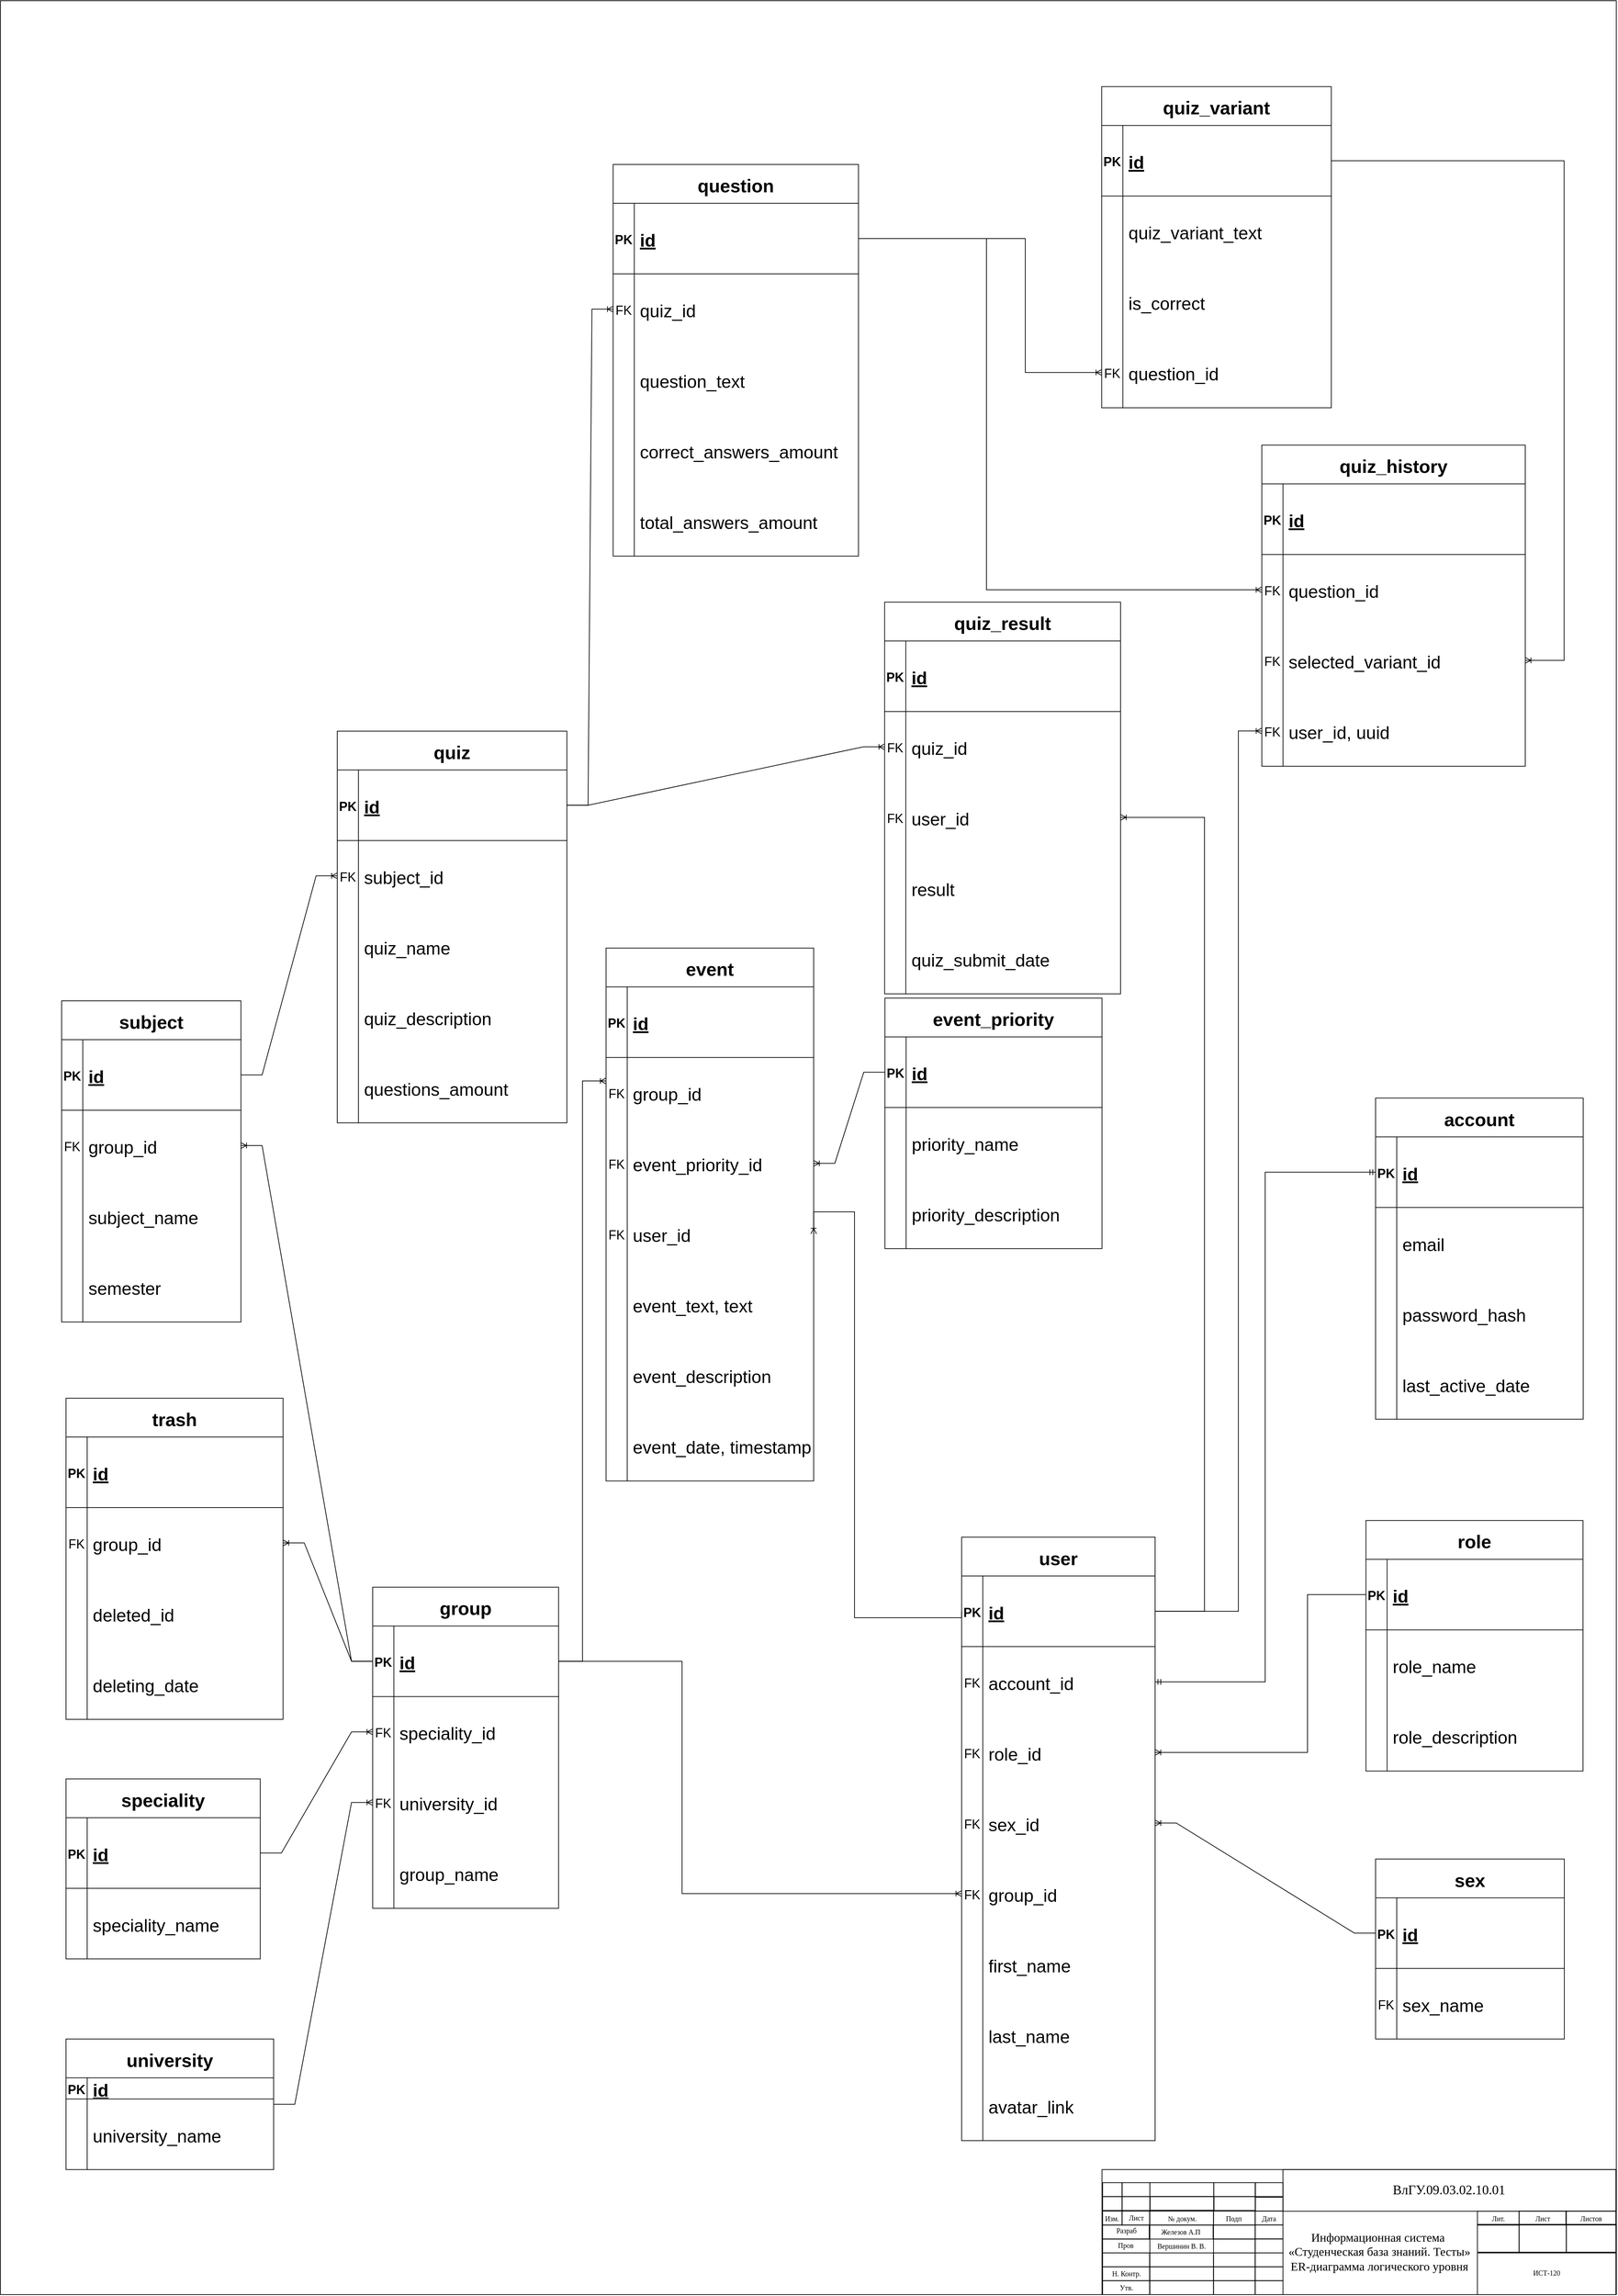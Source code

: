<mxfile version="18.0.0" type="github"><diagram id="R2lEEEUBdFMjLlhIrx00" name="Page-1"><mxGraphModel dx="4740" dy="2620" grid="1" gridSize="3.937" guides="1" tooltips="1" connect="1" arrows="1" fold="1" page="1" pageScale="1" pageWidth="2339" pageHeight="3300" math="0" shadow="0" extFonts="Permanent Marker^https://fonts.googleapis.com/css?family=Permanent+Marker"><root><mxCell id="0"/><mxCell id="1" parent="0"/><mxCell id="hRsAympE7n8ipThZUoXn-5" value="" style="group" parent="1" vertex="1" connectable="0"><mxGeometry x="23.62" y="20" width="2290.006" height="3250.028" as="geometry"/></mxCell><mxCell id="bOlvTl43doBLw3R69mOg-1" value="" style="rounded=0;whiteSpace=wrap;html=1;fillColor=none;" parent="hRsAympE7n8ipThZUoXn-5" vertex="1"><mxGeometry width="2290" height="3250" as="geometry"/></mxCell><mxCell id="bOlvTl43doBLw3R69mOg-2" value="" style="rounded=0;whiteSpace=wrap;html=1;fillColor=none;" parent="hRsAympE7n8ipThZUoXn-5" vertex="1"><mxGeometry x="1561.11" y="3072.86" width="728.35" height="177.165" as="geometry"/></mxCell><mxCell id="UN5E2BRM_m0n_mUQd9ct-3" value="" style="rounded=0;whiteSpace=wrap;html=1;fillColor=none;" parent="hRsAympE7n8ipThZUoXn-5" vertex="1"><mxGeometry x="1562.01" y="3111.16" width="27.559" height="19.685" as="geometry"/></mxCell><mxCell id="UN5E2BRM_m0n_mUQd9ct-4" value="" style="rounded=0;whiteSpace=wrap;html=1;fillColor=none;" parent="hRsAympE7n8ipThZUoXn-5" vertex="1"><mxGeometry x="1562.0" y="3131.67" width="27.559" height="19.685" as="geometry"/></mxCell><mxCell id="UN5E2BRM_m0n_mUQd9ct-5" value="" style="rounded=0;whiteSpace=wrap;html=1;fillColor=none;" parent="hRsAympE7n8ipThZUoXn-5" vertex="1"><mxGeometry x="1562.01" y="3091.47" width="27.559" height="19.685" as="geometry"/></mxCell><mxCell id="UN5E2BRM_m0n_mUQd9ct-9" value="" style="rounded=0;whiteSpace=wrap;html=1;fillColor=none;" parent="hRsAympE7n8ipThZUoXn-5" vertex="1"><mxGeometry x="1589.57" y="3111.16" width="39.37" height="19.685" as="geometry"/></mxCell><mxCell id="UN5E2BRM_m0n_mUQd9ct-10" value="" style="rounded=0;whiteSpace=wrap;html=1;fillColor=none;" parent="hRsAympE7n8ipThZUoXn-5" vertex="1"><mxGeometry x="1589.56" y="3131.67" width="39.37" height="19.685" as="geometry"/></mxCell><mxCell id="UN5E2BRM_m0n_mUQd9ct-11" value="" style="rounded=0;whiteSpace=wrap;html=1;fillColor=none;" parent="hRsAympE7n8ipThZUoXn-5" vertex="1"><mxGeometry x="1589.57" y="3091.47" width="39.37" height="19.685" as="geometry"/></mxCell><mxCell id="UN5E2BRM_m0n_mUQd9ct-14" value="" style="rounded=0;whiteSpace=wrap;html=1;fillColor=none;" parent="hRsAympE7n8ipThZUoXn-5" vertex="1"><mxGeometry x="1628.94" y="3111.16" width="90.551" height="19.685" as="geometry"/></mxCell><mxCell id="UN5E2BRM_m0n_mUQd9ct-15" value="" style="rounded=0;whiteSpace=wrap;html=1;fillColor=none;" parent="hRsAympE7n8ipThZUoXn-5" vertex="1"><mxGeometry x="1629.28" y="3110.94" width="90.551" height="19.685" as="geometry"/></mxCell><mxCell id="UN5E2BRM_m0n_mUQd9ct-16" value="" style="rounded=0;whiteSpace=wrap;html=1;fillColor=none;" parent="hRsAympE7n8ipThZUoXn-5" vertex="1"><mxGeometry x="1628.94" y="3091.47" width="90.551" height="19.685" as="geometry"/></mxCell><mxCell id="UN5E2BRM_m0n_mUQd9ct-19" value="" style="rounded=0;whiteSpace=wrap;html=1;fillColor=none;" parent="hRsAympE7n8ipThZUoXn-5" vertex="1"><mxGeometry x="1719.49" y="3111.16" width="59.055" height="19.685" as="geometry"/></mxCell><mxCell id="UN5E2BRM_m0n_mUQd9ct-20" value="" style="rounded=0;whiteSpace=wrap;html=1;fillColor=none;" parent="hRsAympE7n8ipThZUoXn-5" vertex="1"><mxGeometry x="1719.14" y="3131.67" width="59.055" height="19.685" as="geometry"/></mxCell><mxCell id="UN5E2BRM_m0n_mUQd9ct-21" value="" style="rounded=0;whiteSpace=wrap;html=1;fillColor=none;" parent="hRsAympE7n8ipThZUoXn-5" vertex="1"><mxGeometry x="1719.49" y="3091.47" width="59.055" height="19.685" as="geometry"/></mxCell><mxCell id="UN5E2BRM_m0n_mUQd9ct-24" value="" style="rounded=0;whiteSpace=wrap;html=1;fillColor=none;" parent="hRsAympE7n8ipThZUoXn-5" vertex="1"><mxGeometry x="1778.21" y="3112" width="39.37" height="19.685" as="geometry"/></mxCell><mxCell id="UN5E2BRM_m0n_mUQd9ct-25" value="" style="rounded=0;whiteSpace=wrap;html=1;fillColor=none;" parent="hRsAympE7n8ipThZUoXn-5" vertex="1"><mxGeometry x="1778.2" y="3131.67" width="39.37" height="19.685" as="geometry"/></mxCell><mxCell id="UN5E2BRM_m0n_mUQd9ct-26" value="" style="rounded=0;whiteSpace=wrap;html=1;fillColor=none;" parent="hRsAympE7n8ipThZUoXn-5" vertex="1"><mxGeometry x="1778.19" y="3091.47" width="39.37" height="19.685" as="geometry"/></mxCell><mxCell id="UN5E2BRM_m0n_mUQd9ct-27" value="" style="rounded=0;whiteSpace=wrap;html=1;fillColor=none;" parent="hRsAympE7n8ipThZUoXn-5" vertex="1"><mxGeometry x="1817.56" y="3072.86" width="472.43" height="59.055" as="geometry"/></mxCell><mxCell id="UN5E2BRM_m0n_mUQd9ct-28" value="Изм." style="text;html=1;strokeColor=none;fillColor=none;align=center;verticalAlign=middle;whiteSpace=wrap;rounded=0;fontFamily=Times New Roman;fontSize=10;" parent="hRsAympE7n8ipThZUoXn-5" vertex="1"><mxGeometry x="1561.11" y="3131.66" width="27.559" height="19.685" as="geometry"/></mxCell><mxCell id="UN5E2BRM_m0n_mUQd9ct-29" value="Лист" style="text;html=1;strokeColor=none;fillColor=none;align=center;verticalAlign=middle;whiteSpace=wrap;rounded=0;fontFamily=Times New Roman;fontSize=10;" parent="hRsAympE7n8ipThZUoXn-5" vertex="1"><mxGeometry x="1589.91" y="3130.85" width="39.37" height="19.685" as="geometry"/></mxCell><mxCell id="UN5E2BRM_m0n_mUQd9ct-30" value="№ докум." style="text;html=1;strokeColor=none;fillColor=none;align=center;verticalAlign=middle;whiteSpace=wrap;rounded=0;fontFamily=Times New Roman;fontSize=10;" parent="hRsAympE7n8ipThZUoXn-5" vertex="1"><mxGeometry x="1629.28" y="3131.66" width="90.551" height="19.68" as="geometry"/></mxCell><mxCell id="UN5E2BRM_m0n_mUQd9ct-31" value="Подп" style="text;html=1;strokeColor=none;fillColor=none;align=center;verticalAlign=middle;whiteSpace=wrap;rounded=0;fontFamily=Times New Roman;fontSize=10;" parent="hRsAympE7n8ipThZUoXn-5" vertex="1"><mxGeometry x="1718.59" y="3131.93" width="59.055" height="19.68" as="geometry"/></mxCell><mxCell id="UN5E2BRM_m0n_mUQd9ct-32" value="Дата" style="text;html=1;strokeColor=none;fillColor=none;align=center;verticalAlign=middle;whiteSpace=wrap;rounded=0;fontFamily=Times New Roman;fontSize=10;" parent="hRsAympE7n8ipThZUoXn-5" vertex="1"><mxGeometry x="1778.19" y="3131.93" width="39.37" height="19.685" as="geometry"/></mxCell><mxCell id="UN5E2BRM_m0n_mUQd9ct-34" value="" style="rounded=0;whiteSpace=wrap;html=1;fillColor=none;" parent="hRsAympE7n8ipThZUoXn-5" vertex="1"><mxGeometry x="1562" y="3151.6" width="66.929" height="19.68" as="geometry"/></mxCell><mxCell id="UN5E2BRM_m0n_mUQd9ct-35" value="" style="rounded=0;whiteSpace=wrap;html=1;fillColor=none;" parent="hRsAympE7n8ipThZUoXn-5" vertex="1"><mxGeometry x="1562" y="3171.28" width="66.929" height="19.68" as="geometry"/></mxCell><mxCell id="UN5E2BRM_m0n_mUQd9ct-36" value="" style="rounded=0;whiteSpace=wrap;html=1;fillColor=none;" parent="hRsAympE7n8ipThZUoXn-5" vertex="1"><mxGeometry x="1562" y="3190.96" width="66.929" height="19.68" as="geometry"/></mxCell><mxCell id="UN5E2BRM_m0n_mUQd9ct-37" value="" style="rounded=0;whiteSpace=wrap;html=1;fillColor=none;" parent="hRsAympE7n8ipThZUoXn-5" vertex="1"><mxGeometry x="1562" y="3210.64" width="66.929" height="19.68" as="geometry"/></mxCell><mxCell id="UN5E2BRM_m0n_mUQd9ct-38" value="" style="rounded=0;whiteSpace=wrap;html=1;fillColor=none;" parent="hRsAympE7n8ipThZUoXn-5" vertex="1"><mxGeometry x="1562" y="3230.32" width="66.929" height="19.68" as="geometry"/></mxCell><mxCell id="UN5E2BRM_m0n_mUQd9ct-39" value="" style="rounded=0;whiteSpace=wrap;html=1;fillColor=none;" parent="hRsAympE7n8ipThZUoXn-5" vertex="1"><mxGeometry x="1628.6" y="3131.67" width="90.551" height="19.68" as="geometry"/></mxCell><mxCell id="UN5E2BRM_m0n_mUQd9ct-42" value="" style="rounded=0;whiteSpace=wrap;html=1;fillColor=none;" parent="hRsAympE7n8ipThZUoXn-5" vertex="1"><mxGeometry x="1628.59" y="3190.96" width="90.551" height="19.68" as="geometry"/></mxCell><mxCell id="UN5E2BRM_m0n_mUQd9ct-43" value="" style="rounded=0;whiteSpace=wrap;html=1;fillColor=none;" parent="hRsAympE7n8ipThZUoXn-5" vertex="1"><mxGeometry x="1628.59" y="3210.64" width="90.551" height="19.68" as="geometry"/></mxCell><mxCell id="UN5E2BRM_m0n_mUQd9ct-44" value="" style="rounded=0;whiteSpace=wrap;html=1;fillColor=none;" parent="hRsAympE7n8ipThZUoXn-5" vertex="1"><mxGeometry x="1628.59" y="3230.32" width="90.551" height="19.68" as="geometry"/></mxCell><mxCell id="UN5E2BRM_m0n_mUQd9ct-45" value="" style="rounded=0;whiteSpace=wrap;html=1;fillColor=none;" parent="hRsAympE7n8ipThZUoXn-5" vertex="1"><mxGeometry x="1719.15" y="3151.61" width="59.055" height="19.68" as="geometry"/></mxCell><mxCell id="UN5E2BRM_m0n_mUQd9ct-46" value="" style="rounded=0;whiteSpace=wrap;html=1;fillColor=none;" parent="hRsAympE7n8ipThZUoXn-5" vertex="1"><mxGeometry x="1719.14" y="3171.28" width="59.055" height="19.68" as="geometry"/></mxCell><mxCell id="UN5E2BRM_m0n_mUQd9ct-48" value="" style="rounded=0;whiteSpace=wrap;html=1;fillColor=none;" parent="hRsAympE7n8ipThZUoXn-5" vertex="1"><mxGeometry x="1719.14" y="3190.96" width="59.055" height="19.68" as="geometry"/></mxCell><mxCell id="UN5E2BRM_m0n_mUQd9ct-49" value="" style="rounded=0;whiteSpace=wrap;html=1;fillColor=none;" parent="hRsAympE7n8ipThZUoXn-5" vertex="1"><mxGeometry x="1719.14" y="3210.64" width="59.055" height="19.68" as="geometry"/></mxCell><mxCell id="UN5E2BRM_m0n_mUQd9ct-50" value="" style="rounded=0;whiteSpace=wrap;html=1;fillColor=none;" parent="hRsAympE7n8ipThZUoXn-5" vertex="1"><mxGeometry x="1719.14" y="3230.32" width="59.055" height="19.68" as="geometry"/></mxCell><mxCell id="UN5E2BRM_m0n_mUQd9ct-51" value="" style="rounded=0;whiteSpace=wrap;html=1;fillColor=none;" parent="hRsAympE7n8ipThZUoXn-5" vertex="1"><mxGeometry x="1778.19" y="3151.35" width="39.37" height="19.68" as="geometry"/></mxCell><mxCell id="UN5E2BRM_m0n_mUQd9ct-52" value="" style="rounded=0;whiteSpace=wrap;html=1;fillColor=none;" parent="hRsAympE7n8ipThZUoXn-5" vertex="1"><mxGeometry x="1778.2" y="3171.28" width="39.37" height="19.68" as="geometry"/></mxCell><mxCell id="UN5E2BRM_m0n_mUQd9ct-54" value="" style="rounded=0;whiteSpace=wrap;html=1;fillColor=none;" parent="hRsAympE7n8ipThZUoXn-5" vertex="1"><mxGeometry x="1778.2" y="3190.96" width="39.37" height="19.68" as="geometry"/></mxCell><mxCell id="UN5E2BRM_m0n_mUQd9ct-55" value="" style="rounded=0;whiteSpace=wrap;html=1;fillColor=none;" parent="hRsAympE7n8ipThZUoXn-5" vertex="1"><mxGeometry x="1778.2" y="3210.64" width="39.37" height="19.68" as="geometry"/></mxCell><mxCell id="UN5E2BRM_m0n_mUQd9ct-56" value="" style="rounded=0;whiteSpace=wrap;html=1;fillColor=none;" parent="hRsAympE7n8ipThZUoXn-5" vertex="1"><mxGeometry x="1778.2" y="3230.32" width="39.37" height="19.68" as="geometry"/></mxCell><mxCell id="UN5E2BRM_m0n_mUQd9ct-58" value="" style="rounded=0;whiteSpace=wrap;html=1;fontFamily=Times New Roman;fontSize=10;fillColor=none;" parent="hRsAympE7n8ipThZUoXn-5" vertex="1"><mxGeometry x="2218.59" y="3131.68" width="70.866" height="19.685" as="geometry"/></mxCell><mxCell id="UN5E2BRM_m0n_mUQd9ct-59" value="" style="rounded=0;whiteSpace=wrap;html=1;fontFamily=Times New Roman;fontSize=10;fillColor=none;" parent="hRsAympE7n8ipThZUoXn-5" vertex="1"><mxGeometry x="2219.14" y="3150.53" width="70.866" height="39.37" as="geometry"/></mxCell><mxCell id="UN5E2BRM_m0n_mUQd9ct-65" value="" style="rounded=0;whiteSpace=wrap;html=1;fontFamily=Times New Roman;fontSize=10;fillColor=none;" parent="hRsAympE7n8ipThZUoXn-5" vertex="1"><mxGeometry x="2152.23" y="3131.68" width="66.929" height="19.685" as="geometry"/></mxCell><mxCell id="UN5E2BRM_m0n_mUQd9ct-66" value="" style="rounded=0;whiteSpace=wrap;html=1;fontFamily=Times New Roman;fontSize=10;fillColor=none;" parent="hRsAympE7n8ipThZUoXn-5" vertex="1"><mxGeometry x="2152.21" y="3150.53" width="66.929" height="39.37" as="geometry"/></mxCell><mxCell id="UN5E2BRM_m0n_mUQd9ct-68" value="" style="rounded=0;whiteSpace=wrap;html=1;fontFamily=Times New Roman;fontSize=10;fillColor=none;" parent="hRsAympE7n8ipThZUoXn-5" vertex="1"><mxGeometry x="2093.18" y="3131.92" width="59.055" height="19.685" as="geometry"/></mxCell><mxCell id="UN5E2BRM_m0n_mUQd9ct-69" value="" style="rounded=0;whiteSpace=wrap;html=1;fontFamily=Times New Roman;fontSize=10;fillColor=none;" parent="hRsAympE7n8ipThZUoXn-5" vertex="1"><mxGeometry x="2093.16" y="3150.53" width="59.05" height="39.37" as="geometry"/></mxCell><mxCell id="UN5E2BRM_m0n_mUQd9ct-71" value="" style="rounded=0;whiteSpace=wrap;html=1;fontFamily=Times New Roman;fontSize=10;fillColor=none;" parent="hRsAympE7n8ipThZUoXn-5" vertex="1"><mxGeometry x="2093.14" y="3190.97" width="196.85" height="59.055" as="geometry"/></mxCell><mxCell id="UN5E2BRM_m0n_mUQd9ct-72" value="Разраб" style="text;html=1;strokeColor=none;fillColor=none;align=center;verticalAlign=middle;whiteSpace=wrap;rounded=0;fontFamily=Times New Roman;fontSize=10;" parent="hRsAympE7n8ipThZUoXn-5" vertex="1"><mxGeometry x="1562.35" y="3149.47" width="66.929" height="19.68" as="geometry"/></mxCell><mxCell id="UN5E2BRM_m0n_mUQd9ct-73" value="Пров" style="text;html=1;strokeColor=none;fillColor=none;align=center;verticalAlign=middle;whiteSpace=wrap;rounded=0;fontFamily=Times New Roman;fontSize=10;" parent="hRsAympE7n8ipThZUoXn-5" vertex="1"><mxGeometry x="1561.107" y="3170.217" width="66.929" height="19.68" as="geometry"/></mxCell><mxCell id="UN5E2BRM_m0n_mUQd9ct-75" value="Н. Контр." style="text;html=1;strokeColor=none;fillColor=none;align=center;verticalAlign=middle;whiteSpace=wrap;rounded=0;fontFamily=Times New Roman;fontSize=10;" parent="hRsAympE7n8ipThZUoXn-5" vertex="1"><mxGeometry x="1562.001" y="3210.641" width="66.929" height="19.68" as="geometry"/></mxCell><mxCell id="UN5E2BRM_m0n_mUQd9ct-76" value="Утв." style="text;html=1;strokeColor=none;fillColor=none;align=center;verticalAlign=middle;whiteSpace=wrap;rounded=0;fontFamily=Times New Roman;fontSize=10;" parent="hRsAympE7n8ipThZUoXn-5" vertex="1"><mxGeometry x="1562.008" y="3230.348" width="66.929" height="19.68" as="geometry"/></mxCell><mxCell id="UN5E2BRM_m0n_mUQd9ct-77" value="Лит." style="text;html=1;strokeColor=none;fillColor=none;align=center;verticalAlign=middle;whiteSpace=wrap;rounded=0;fontFamily=Times New Roman;fontSize=10;" parent="hRsAympE7n8ipThZUoXn-5" vertex="1"><mxGeometry x="2093.18" y="3131.93" width="59.055" height="19.68" as="geometry"/></mxCell><mxCell id="UN5E2BRM_m0n_mUQd9ct-78" value="Лист" style="text;html=1;strokeColor=none;fillColor=none;align=center;verticalAlign=middle;whiteSpace=wrap;rounded=0;fontFamily=Times New Roman;fontSize=10;" parent="hRsAympE7n8ipThZUoXn-5" vertex="1"><mxGeometry x="2152.232" y="3131.682" width="66.929" height="19.68" as="geometry"/></mxCell><mxCell id="UN5E2BRM_m0n_mUQd9ct-79" value="Листов" style="text;html=1;strokeColor=none;fillColor=none;align=center;verticalAlign=middle;whiteSpace=wrap;rounded=0;fontFamily=Times New Roman;fontSize=10;" parent="hRsAympE7n8ipThZUoXn-5" vertex="1"><mxGeometry x="2219.16" y="3131.68" width="69.75" height="19.68" as="geometry"/></mxCell><mxCell id="UN5E2BRM_m0n_mUQd9ct-80" value="" style="rounded=0;whiteSpace=wrap;html=1;fillColor=none;" parent="hRsAympE7n8ipThZUoXn-5" vertex="1"><mxGeometry x="1628.04" y="3151.61" width="90.551" height="19.685" as="geometry"/></mxCell><mxCell id="UN5E2BRM_m0n_mUQd9ct-81" value="Вершинин В. В." style="text;html=1;strokeColor=none;fillColor=none;align=center;verticalAlign=middle;whiteSpace=wrap;rounded=0;fontFamily=Times New Roman;fontSize=10;" parent="hRsAympE7n8ipThZUoXn-5" vertex="1"><mxGeometry x="1629.28" y="3171.03" width="88.74" height="19.68" as="geometry"/></mxCell><mxCell id="UN5E2BRM_m0n_mUQd9ct-82" value="Железов А.П" style="text;html=1;strokeColor=none;fillColor=none;align=center;verticalAlign=middle;whiteSpace=wrap;rounded=0;fontFamily=Times New Roman;fontSize=10;" parent="hRsAympE7n8ipThZUoXn-5" vertex="1"><mxGeometry x="1628.597" y="3151.337" width="88.74" height="19.68" as="geometry"/></mxCell><mxCell id="UN5E2BRM_m0n_mUQd9ct-83" value="&lt;span style=&quot;font-size: 14.0pt ; line-height: 150% ; font-family: &amp;quot;times new roman&amp;quot; , serif&quot;&gt;ВлГУ.09.03.02.10.01&lt;/span&gt;" style="text;html=1;strokeColor=none;fillColor=none;align=center;verticalAlign=middle;whiteSpace=wrap;rounded=0;fontFamily=Times New Roman;fontSize=10;" parent="hRsAympE7n8ipThZUoXn-5" vertex="1"><mxGeometry x="1817.56" y="3072.86" width="471.33" height="56.74" as="geometry"/></mxCell><mxCell id="UN5E2BRM_m0n_mUQd9ct-84" value="ИСТ-120" style="text;html=1;strokeColor=none;fillColor=none;align=center;verticalAlign=middle;whiteSpace=wrap;rounded=0;fontFamily=Times New Roman;fontSize=10;" parent="hRsAympE7n8ipThZUoXn-5" vertex="1"><mxGeometry x="2093.18" y="3189.9" width="195.71" height="57.81" as="geometry"/></mxCell><mxCell id="UN5E2BRM_m0n_mUQd9ct-85" value="&lt;div style=&quot;&quot;&gt;&lt;span style=&quot;font-size: 17px; background-color: initial;&quot;&gt;Информационная система&amp;nbsp; «&lt;/span&gt;&lt;span style=&quot;background-color: initial; font-size: 17px; text-align: left;&quot;&gt;Студенческая база знаний. Тесты»&lt;/span&gt;&lt;/div&gt;&lt;font style=&quot;font-size: 17px&quot;&gt;ER-диаграмма логического уровня&lt;br&gt;&lt;/font&gt;" style="text;html=1;strokeColor=none;fillColor=none;align=center;verticalAlign=middle;whiteSpace=wrap;rounded=0;fontFamily=Times New Roman;fontSize=10;" parent="hRsAympE7n8ipThZUoXn-5" vertex="1"><mxGeometry x="1817.58" y="3131.93" width="274.46" height="116.09" as="geometry"/></mxCell><mxCell id="wQAFLfGIhW9gEui9MyVe-332" value="event_priority" style="shape=table;startSize=55;container=1;collapsible=1;childLayout=tableLayout;fixedRows=1;rowLines=0;fontStyle=1;align=center;resizeLast=1;fontSize=26;" vertex="1" parent="hRsAympE7n8ipThZUoXn-5"><mxGeometry x="1253.5" y="1413.07" width="307.61" height="355" as="geometry"><mxRectangle x="1253.5" y="1413.07" width="204.724" height="35.433" as="alternateBounds"/></mxGeometry></mxCell><mxCell id="wQAFLfGIhW9gEui9MyVe-333" value="" style="shape=tableRow;horizontal=0;startSize=0;swimlaneHead=0;swimlaneBody=0;fillColor=none;collapsible=0;dropTarget=0;points=[[0,0.5],[1,0.5]];portConstraint=eastwest;top=0;left=0;right=0;bottom=1;" vertex="1" parent="wQAFLfGIhW9gEui9MyVe-332"><mxGeometry y="55" width="307.61" height="100" as="geometry"/></mxCell><mxCell id="wQAFLfGIhW9gEui9MyVe-334" value="PK" style="shape=partialRectangle;connectable=0;fillColor=none;top=0;left=0;bottom=0;right=0;fontStyle=1;overflow=hidden;fontSize=18;" vertex="1" parent="wQAFLfGIhW9gEui9MyVe-333"><mxGeometry width="30" height="100" as="geometry"><mxRectangle width="30" height="100" as="alternateBounds"/></mxGeometry></mxCell><mxCell id="wQAFLfGIhW9gEui9MyVe-335" value="id" style="shape=partialRectangle;connectable=0;fillColor=none;top=0;left=0;bottom=0;right=0;align=left;spacingLeft=6;fontStyle=5;overflow=hidden;fontSize=25;" vertex="1" parent="wQAFLfGIhW9gEui9MyVe-333"><mxGeometry x="30" width="277.61" height="100" as="geometry"><mxRectangle width="277.61" height="100" as="alternateBounds"/></mxGeometry></mxCell><mxCell id="wQAFLfGIhW9gEui9MyVe-336" value="" style="shape=tableRow;horizontal=0;startSize=0;swimlaneHead=0;swimlaneBody=0;fillColor=none;collapsible=0;dropTarget=0;points=[[0,0.5],[1,0.5]];portConstraint=eastwest;top=0;left=0;right=0;bottom=0;" vertex="1" parent="wQAFLfGIhW9gEui9MyVe-332"><mxGeometry y="155" width="307.61" height="100" as="geometry"/></mxCell><mxCell id="wQAFLfGIhW9gEui9MyVe-337" value="" style="shape=partialRectangle;connectable=0;fillColor=none;top=0;left=0;bottom=0;right=0;editable=1;overflow=hidden;" vertex="1" parent="wQAFLfGIhW9gEui9MyVe-336"><mxGeometry width="30" height="100" as="geometry"><mxRectangle width="30" height="100" as="alternateBounds"/></mxGeometry></mxCell><mxCell id="wQAFLfGIhW9gEui9MyVe-338" value="priority_name" style="shape=partialRectangle;connectable=0;fillColor=none;top=0;left=0;bottom=0;right=0;align=left;spacingLeft=6;overflow=hidden;fontSize=25;" vertex="1" parent="wQAFLfGIhW9gEui9MyVe-336"><mxGeometry x="30" width="277.61" height="100" as="geometry"><mxRectangle width="277.61" height="100" as="alternateBounds"/></mxGeometry></mxCell><mxCell id="wQAFLfGIhW9gEui9MyVe-339" value="" style="shape=tableRow;horizontal=0;startSize=0;swimlaneHead=0;swimlaneBody=0;fillColor=none;collapsible=0;dropTarget=0;points=[[0,0.5],[1,0.5]];portConstraint=eastwest;top=0;left=0;right=0;bottom=0;" vertex="1" parent="wQAFLfGIhW9gEui9MyVe-332"><mxGeometry y="255" width="307.61" height="100" as="geometry"/></mxCell><mxCell id="wQAFLfGIhW9gEui9MyVe-340" value="" style="shape=partialRectangle;connectable=0;fillColor=none;top=0;left=0;bottom=0;right=0;editable=1;overflow=hidden;" vertex="1" parent="wQAFLfGIhW9gEui9MyVe-339"><mxGeometry width="30" height="100" as="geometry"><mxRectangle width="30" height="100" as="alternateBounds"/></mxGeometry></mxCell><mxCell id="wQAFLfGIhW9gEui9MyVe-341" value="priority_description" style="shape=partialRectangle;connectable=0;fillColor=none;top=0;left=0;bottom=0;right=0;align=left;spacingLeft=6;overflow=hidden;fontSize=25;" vertex="1" parent="wQAFLfGIhW9gEui9MyVe-339"><mxGeometry x="30" width="277.61" height="100" as="geometry"><mxRectangle width="277.61" height="100" as="alternateBounds"/></mxGeometry></mxCell><mxCell id="wQAFLfGIhW9gEui9MyVe-310" value="event" style="shape=table;startSize=55;container=1;collapsible=1;childLayout=tableLayout;fixedRows=1;rowLines=0;fontStyle=1;align=center;resizeLast=1;fontSize=26;" vertex="1" parent="hRsAympE7n8ipThZUoXn-5"><mxGeometry x="858.27" y="1342.2" width="294.24" height="755" as="geometry"/></mxCell><mxCell id="wQAFLfGIhW9gEui9MyVe-311" value="" style="shape=tableRow;horizontal=0;startSize=0;swimlaneHead=0;swimlaneBody=0;fillColor=none;collapsible=0;dropTarget=0;points=[[0,0.5],[1,0.5]];portConstraint=eastwest;top=0;left=0;right=0;bottom=1;" vertex="1" parent="wQAFLfGIhW9gEui9MyVe-310"><mxGeometry y="55" width="294.24" height="100" as="geometry"/></mxCell><mxCell id="wQAFLfGIhW9gEui9MyVe-312" value="PK" style="shape=partialRectangle;connectable=0;fillColor=none;top=0;left=0;bottom=0;right=0;fontStyle=1;overflow=hidden;fontSize=18;" vertex="1" parent="wQAFLfGIhW9gEui9MyVe-311"><mxGeometry width="30" height="100" as="geometry"><mxRectangle width="30" height="100" as="alternateBounds"/></mxGeometry></mxCell><mxCell id="wQAFLfGIhW9gEui9MyVe-313" value="id" style="shape=partialRectangle;connectable=0;fillColor=none;top=0;left=0;bottom=0;right=0;align=left;spacingLeft=6;fontStyle=5;overflow=hidden;fontSize=25;" vertex="1" parent="wQAFLfGIhW9gEui9MyVe-311"><mxGeometry x="30" width="264.24" height="100" as="geometry"><mxRectangle width="264.24" height="100" as="alternateBounds"/></mxGeometry></mxCell><mxCell id="wQAFLfGIhW9gEui9MyVe-314" value="" style="shape=tableRow;horizontal=0;startSize=0;swimlaneHead=0;swimlaneBody=0;fillColor=none;collapsible=0;dropTarget=0;points=[[0,0.5],[1,0.5]];portConstraint=eastwest;top=0;left=0;right=0;bottom=0;" vertex="1" parent="wQAFLfGIhW9gEui9MyVe-310"><mxGeometry y="155" width="294.24" height="100" as="geometry"/></mxCell><mxCell id="wQAFLfGIhW9gEui9MyVe-315" value="FK" style="shape=partialRectangle;connectable=0;fillColor=none;top=0;left=0;bottom=0;right=0;fontStyle=0;overflow=hidden;fontSize=18;" vertex="1" parent="wQAFLfGIhW9gEui9MyVe-314"><mxGeometry width="30" height="100" as="geometry"><mxRectangle width="30" height="100" as="alternateBounds"/></mxGeometry></mxCell><mxCell id="wQAFLfGIhW9gEui9MyVe-316" value="group_id" style="shape=partialRectangle;connectable=0;fillColor=none;top=0;left=0;bottom=0;right=0;align=left;spacingLeft=6;fontStyle=0;overflow=hidden;fontSize=25;" vertex="1" parent="wQAFLfGIhW9gEui9MyVe-314"><mxGeometry x="30" width="264.24" height="100" as="geometry"><mxRectangle width="264.24" height="100" as="alternateBounds"/></mxGeometry></mxCell><mxCell id="wQAFLfGIhW9gEui9MyVe-320" value="" style="shape=tableRow;horizontal=0;startSize=0;swimlaneHead=0;swimlaneBody=0;fillColor=none;collapsible=0;dropTarget=0;points=[[0,0.5],[1,0.5]];portConstraint=eastwest;top=0;left=0;right=0;bottom=0;" vertex="1" parent="wQAFLfGIhW9gEui9MyVe-310"><mxGeometry y="255" width="294.24" height="100" as="geometry"/></mxCell><mxCell id="wQAFLfGIhW9gEui9MyVe-321" value="FK" style="shape=partialRectangle;connectable=0;fillColor=none;top=0;left=0;bottom=0;right=0;fontStyle=0;overflow=hidden;fontSize=18;" vertex="1" parent="wQAFLfGIhW9gEui9MyVe-320"><mxGeometry width="30" height="100" as="geometry"><mxRectangle width="30" height="100" as="alternateBounds"/></mxGeometry></mxCell><mxCell id="wQAFLfGIhW9gEui9MyVe-322" value="event_priority_id" style="shape=partialRectangle;connectable=0;fillColor=none;top=0;left=0;bottom=0;right=0;align=left;spacingLeft=6;fontStyle=0;overflow=hidden;fontSize=25;" vertex="1" parent="wQAFLfGIhW9gEui9MyVe-320"><mxGeometry x="30" width="264.24" height="100" as="geometry"><mxRectangle width="264.24" height="100" as="alternateBounds"/></mxGeometry></mxCell><mxCell id="wQAFLfGIhW9gEui9MyVe-317" value="" style="shape=tableRow;horizontal=0;startSize=0;swimlaneHead=0;swimlaneBody=0;fillColor=none;collapsible=0;dropTarget=0;points=[[0,0.5],[1,0.5]];portConstraint=eastwest;top=0;left=0;right=0;bottom=0;" vertex="1" parent="wQAFLfGIhW9gEui9MyVe-310"><mxGeometry y="355" width="294.24" height="100" as="geometry"/></mxCell><mxCell id="wQAFLfGIhW9gEui9MyVe-318" value="FK" style="shape=partialRectangle;connectable=0;fillColor=none;top=0;left=0;bottom=0;right=0;editable=1;overflow=hidden;fontSize=18;" vertex="1" parent="wQAFLfGIhW9gEui9MyVe-317"><mxGeometry width="30" height="100" as="geometry"><mxRectangle width="30" height="100" as="alternateBounds"/></mxGeometry></mxCell><mxCell id="wQAFLfGIhW9gEui9MyVe-319" value="user_id" style="shape=partialRectangle;connectable=0;fillColor=none;top=0;left=0;bottom=0;right=0;align=left;spacingLeft=6;overflow=hidden;fontSize=25;" vertex="1" parent="wQAFLfGIhW9gEui9MyVe-317"><mxGeometry x="30" width="264.24" height="100" as="geometry"><mxRectangle width="264.24" height="100" as="alternateBounds"/></mxGeometry></mxCell><mxCell id="wQAFLfGIhW9gEui9MyVe-323" value="" style="shape=tableRow;horizontal=0;startSize=0;swimlaneHead=0;swimlaneBody=0;fillColor=none;collapsible=0;dropTarget=0;points=[[0,0.5],[1,0.5]];portConstraint=eastwest;top=0;left=0;right=0;bottom=0;" vertex="1" parent="wQAFLfGIhW9gEui9MyVe-310"><mxGeometry y="455" width="294.24" height="100" as="geometry"/></mxCell><mxCell id="wQAFLfGIhW9gEui9MyVe-324" value="" style="shape=partialRectangle;connectable=0;fillColor=none;top=0;left=0;bottom=0;right=0;editable=1;overflow=hidden;" vertex="1" parent="wQAFLfGIhW9gEui9MyVe-323"><mxGeometry width="30" height="100" as="geometry"><mxRectangle width="30" height="100" as="alternateBounds"/></mxGeometry></mxCell><mxCell id="wQAFLfGIhW9gEui9MyVe-325" value="event_text, text" style="shape=partialRectangle;connectable=0;fillColor=none;top=0;left=0;bottom=0;right=0;align=left;spacingLeft=6;overflow=hidden;fontSize=25;" vertex="1" parent="wQAFLfGIhW9gEui9MyVe-323"><mxGeometry x="30" width="264.24" height="100" as="geometry"><mxRectangle width="264.24" height="100" as="alternateBounds"/></mxGeometry></mxCell><mxCell id="wQAFLfGIhW9gEui9MyVe-326" value="" style="shape=tableRow;horizontal=0;startSize=0;swimlaneHead=0;swimlaneBody=0;fillColor=none;collapsible=0;dropTarget=0;points=[[0,0.5],[1,0.5]];portConstraint=eastwest;top=0;left=0;right=0;bottom=0;" vertex="1" parent="wQAFLfGIhW9gEui9MyVe-310"><mxGeometry y="555" width="294.24" height="100" as="geometry"/></mxCell><mxCell id="wQAFLfGIhW9gEui9MyVe-327" value="" style="shape=partialRectangle;connectable=0;fillColor=none;top=0;left=0;bottom=0;right=0;editable=1;overflow=hidden;" vertex="1" parent="wQAFLfGIhW9gEui9MyVe-326"><mxGeometry width="30" height="100" as="geometry"><mxRectangle width="30" height="100" as="alternateBounds"/></mxGeometry></mxCell><mxCell id="wQAFLfGIhW9gEui9MyVe-328" value="event_description" style="shape=partialRectangle;connectable=0;fillColor=none;top=0;left=0;bottom=0;right=0;align=left;spacingLeft=6;overflow=hidden;fontSize=25;" vertex="1" parent="wQAFLfGIhW9gEui9MyVe-326"><mxGeometry x="30" width="264.24" height="100" as="geometry"><mxRectangle width="264.24" height="100" as="alternateBounds"/></mxGeometry></mxCell><mxCell id="wQAFLfGIhW9gEui9MyVe-329" value="" style="shape=tableRow;horizontal=0;startSize=0;swimlaneHead=0;swimlaneBody=0;fillColor=none;collapsible=0;dropTarget=0;points=[[0,0.5],[1,0.5]];portConstraint=eastwest;top=0;left=0;right=0;bottom=0;" vertex="1" parent="wQAFLfGIhW9gEui9MyVe-310"><mxGeometry y="655" width="294.24" height="100" as="geometry"/></mxCell><mxCell id="wQAFLfGIhW9gEui9MyVe-330" value="" style="shape=partialRectangle;connectable=0;fillColor=none;top=0;left=0;bottom=0;right=0;editable=1;overflow=hidden;" vertex="1" parent="wQAFLfGIhW9gEui9MyVe-329"><mxGeometry width="30" height="100" as="geometry"><mxRectangle width="30" height="100" as="alternateBounds"/></mxGeometry></mxCell><mxCell id="wQAFLfGIhW9gEui9MyVe-331" value="event_date, timestamp" style="shape=partialRectangle;connectable=0;fillColor=none;top=0;left=0;bottom=0;right=0;align=left;spacingLeft=6;overflow=hidden;fontSize=25;" vertex="1" parent="wQAFLfGIhW9gEui9MyVe-329"><mxGeometry x="30" width="264.24" height="100" as="geometry"><mxRectangle width="264.24" height="100" as="alternateBounds"/></mxGeometry></mxCell><mxCell id="wQAFLfGIhW9gEui9MyVe-342" value="" style="edgeStyle=entityRelationEdgeStyle;fontSize=12;html=1;endArrow=ERoneToMany;rounded=0;entryX=1;entryY=0.5;entryDx=0;entryDy=0;exitX=0;exitY=0.5;exitDx=0;exitDy=0;" edge="1" parent="hRsAympE7n8ipThZUoXn-5" source="wQAFLfGIhW9gEui9MyVe-333" target="wQAFLfGIhW9gEui9MyVe-320"><mxGeometry width="100" height="100" relative="1" as="geometry"><mxPoint x="-743.482" y="1320.453" as="sourcePoint"/><mxPoint x="-181.76" y="1651.743" as="targetPoint"/></mxGeometry></mxCell><mxCell id="wQAFLfGIhW9gEui9MyVe-410" value="quiz_history" style="shape=table;startSize=55;container=1;collapsible=1;childLayout=tableLayout;fixedRows=1;rowLines=0;fontStyle=1;align=center;resizeLast=1;fontSize=26;" vertex="1" parent="hRsAympE7n8ipThZUoXn-5"><mxGeometry x="1787.63" y="629.6" width="373.36" height="455" as="geometry"/></mxCell><mxCell id="wQAFLfGIhW9gEui9MyVe-411" value="" style="shape=tableRow;horizontal=0;startSize=0;swimlaneHead=0;swimlaneBody=0;fillColor=none;collapsible=0;dropTarget=0;points=[[0,0.5],[1,0.5]];portConstraint=eastwest;top=0;left=0;right=0;bottom=1;" vertex="1" parent="wQAFLfGIhW9gEui9MyVe-410"><mxGeometry y="55" width="373.36" height="100" as="geometry"/></mxCell><mxCell id="wQAFLfGIhW9gEui9MyVe-412" value="PK" style="shape=partialRectangle;connectable=0;fillColor=none;top=0;left=0;bottom=0;right=0;fontStyle=1;overflow=hidden;fontSize=18;" vertex="1" parent="wQAFLfGIhW9gEui9MyVe-411"><mxGeometry width="30" height="100" as="geometry"><mxRectangle width="30" height="100" as="alternateBounds"/></mxGeometry></mxCell><mxCell id="wQAFLfGIhW9gEui9MyVe-413" value="id" style="shape=partialRectangle;connectable=0;fillColor=none;top=0;left=0;bottom=0;right=0;align=left;spacingLeft=6;fontStyle=5;overflow=hidden;fontSize=25;" vertex="1" parent="wQAFLfGIhW9gEui9MyVe-411"><mxGeometry x="30" width="343.36" height="100" as="geometry"><mxRectangle width="343.36" height="100" as="alternateBounds"/></mxGeometry></mxCell><mxCell id="wQAFLfGIhW9gEui9MyVe-414" value="" style="shape=tableRow;horizontal=0;startSize=0;swimlaneHead=0;swimlaneBody=0;fillColor=none;collapsible=0;dropTarget=0;points=[[0,0.5],[1,0.5]];portConstraint=eastwest;top=0;left=0;right=0;bottom=0;" vertex="1" parent="wQAFLfGIhW9gEui9MyVe-410"><mxGeometry y="155" width="373.36" height="100" as="geometry"/></mxCell><mxCell id="wQAFLfGIhW9gEui9MyVe-415" value="FK" style="shape=partialRectangle;connectable=0;fillColor=none;top=0;left=0;bottom=0;right=0;fontStyle=0;overflow=hidden;fontSize=18;" vertex="1" parent="wQAFLfGIhW9gEui9MyVe-414"><mxGeometry width="30" height="100" as="geometry"><mxRectangle width="30" height="100" as="alternateBounds"/></mxGeometry></mxCell><mxCell id="wQAFLfGIhW9gEui9MyVe-416" value="question_id" style="shape=partialRectangle;connectable=0;fillColor=none;top=0;left=0;bottom=0;right=0;align=left;spacingLeft=6;fontStyle=0;overflow=hidden;fontSize=25;" vertex="1" parent="wQAFLfGIhW9gEui9MyVe-414"><mxGeometry x="30" width="343.36" height="100" as="geometry"><mxRectangle width="343.36" height="100" as="alternateBounds"/></mxGeometry></mxCell><mxCell id="wQAFLfGIhW9gEui9MyVe-417" value="" style="shape=tableRow;horizontal=0;startSize=0;swimlaneHead=0;swimlaneBody=0;fillColor=none;collapsible=0;dropTarget=0;points=[[0,0.5],[1,0.5]];portConstraint=eastwest;top=0;left=0;right=0;bottom=0;" vertex="1" parent="wQAFLfGIhW9gEui9MyVe-410"><mxGeometry y="255" width="373.36" height="100" as="geometry"/></mxCell><mxCell id="wQAFLfGIhW9gEui9MyVe-418" value="FK" style="shape=partialRectangle;connectable=0;fillColor=none;top=0;left=0;bottom=0;right=0;fontStyle=0;overflow=hidden;fontSize=18;" vertex="1" parent="wQAFLfGIhW9gEui9MyVe-417"><mxGeometry width="30" height="100" as="geometry"><mxRectangle width="30" height="100" as="alternateBounds"/></mxGeometry></mxCell><mxCell id="wQAFLfGIhW9gEui9MyVe-419" value="selected_variant_id" style="shape=partialRectangle;connectable=0;fillColor=none;top=0;left=0;bottom=0;right=0;align=left;spacingLeft=6;fontStyle=0;overflow=hidden;fontSize=25;" vertex="1" parent="wQAFLfGIhW9gEui9MyVe-417"><mxGeometry x="30" width="343.36" height="100" as="geometry"><mxRectangle width="343.36" height="100" as="alternateBounds"/></mxGeometry></mxCell><mxCell id="wQAFLfGIhW9gEui9MyVe-420" value="" style="shape=tableRow;horizontal=0;startSize=0;swimlaneHead=0;swimlaneBody=0;fillColor=none;collapsible=0;dropTarget=0;points=[[0,0.5],[1,0.5]];portConstraint=eastwest;top=0;left=0;right=0;bottom=0;" vertex="1" parent="wQAFLfGIhW9gEui9MyVe-410"><mxGeometry y="355" width="373.36" height="100" as="geometry"/></mxCell><mxCell id="wQAFLfGIhW9gEui9MyVe-421" value="FK" style="shape=partialRectangle;connectable=0;fillColor=none;top=0;left=0;bottom=0;right=0;fontStyle=0;overflow=hidden;fontSize=18;" vertex="1" parent="wQAFLfGIhW9gEui9MyVe-420"><mxGeometry width="30" height="100" as="geometry"><mxRectangle width="30" height="100" as="alternateBounds"/></mxGeometry></mxCell><mxCell id="wQAFLfGIhW9gEui9MyVe-422" value="user_id, uuid" style="shape=partialRectangle;connectable=0;fillColor=none;top=0;left=0;bottom=0;right=0;align=left;spacingLeft=6;fontStyle=0;overflow=hidden;fontSize=25;" vertex="1" parent="wQAFLfGIhW9gEui9MyVe-420"><mxGeometry x="30" width="343.36" height="100" as="geometry"><mxRectangle width="343.36" height="100" as="alternateBounds"/></mxGeometry></mxCell><mxCell id="wQAFLfGIhW9gEui9MyVe-346" value="account" style="shape=table;startSize=55;container=1;collapsible=1;childLayout=tableLayout;fixedRows=1;rowLines=0;fontStyle=1;align=center;resizeLast=1;fontSize=26;" vertex="1" parent="hRsAympE7n8ipThZUoXn-5"><mxGeometry x="1948.82" y="1554.8" width="294.24" height="455" as="geometry"><mxRectangle x="370" y="990" width="80" height="30" as="alternateBounds"/></mxGeometry></mxCell><mxCell id="wQAFLfGIhW9gEui9MyVe-347" value="" style="shape=tableRow;horizontal=0;startSize=0;swimlaneHead=0;swimlaneBody=0;fillColor=none;collapsible=0;dropTarget=0;points=[[0,0.5],[1,0.5]];portConstraint=eastwest;top=0;left=0;right=0;bottom=1;" vertex="1" parent="wQAFLfGIhW9gEui9MyVe-346"><mxGeometry y="55" width="294.24" height="100" as="geometry"/></mxCell><mxCell id="wQAFLfGIhW9gEui9MyVe-348" value="PK" style="shape=partialRectangle;connectable=0;fillColor=none;top=0;left=0;bottom=0;right=0;fontStyle=1;overflow=hidden;fontSize=18;" vertex="1" parent="wQAFLfGIhW9gEui9MyVe-347"><mxGeometry width="30" height="100" as="geometry"><mxRectangle width="30" height="100" as="alternateBounds"/></mxGeometry></mxCell><mxCell id="wQAFLfGIhW9gEui9MyVe-349" value="id" style="shape=partialRectangle;connectable=0;fillColor=none;top=0;left=0;bottom=0;right=0;align=left;spacingLeft=6;fontStyle=5;overflow=hidden;fontSize=25;" vertex="1" parent="wQAFLfGIhW9gEui9MyVe-347"><mxGeometry x="30" width="264.24" height="100" as="geometry"><mxRectangle width="264.24" height="100" as="alternateBounds"/></mxGeometry></mxCell><mxCell id="wQAFLfGIhW9gEui9MyVe-350" value="" style="shape=tableRow;horizontal=0;startSize=0;swimlaneHead=0;swimlaneBody=0;fillColor=none;collapsible=0;dropTarget=0;points=[[0,0.5],[1,0.5]];portConstraint=eastwest;top=0;left=0;right=0;bottom=0;" vertex="1" parent="wQAFLfGIhW9gEui9MyVe-346"><mxGeometry y="155" width="294.24" height="100" as="geometry"/></mxCell><mxCell id="wQAFLfGIhW9gEui9MyVe-351" value="" style="shape=partialRectangle;connectable=0;fillColor=none;top=0;left=0;bottom=0;right=0;editable=1;overflow=hidden;" vertex="1" parent="wQAFLfGIhW9gEui9MyVe-350"><mxGeometry width="30" height="100" as="geometry"><mxRectangle width="30" height="100" as="alternateBounds"/></mxGeometry></mxCell><mxCell id="wQAFLfGIhW9gEui9MyVe-352" value="email" style="shape=partialRectangle;connectable=0;fillColor=none;top=0;left=0;bottom=0;right=0;align=left;spacingLeft=6;overflow=hidden;fontSize=25;" vertex="1" parent="wQAFLfGIhW9gEui9MyVe-350"><mxGeometry x="30" width="264.24" height="100" as="geometry"><mxRectangle width="264.24" height="100" as="alternateBounds"/></mxGeometry></mxCell><mxCell id="wQAFLfGIhW9gEui9MyVe-353" value="" style="shape=tableRow;horizontal=0;startSize=0;swimlaneHead=0;swimlaneBody=0;fillColor=none;collapsible=0;dropTarget=0;points=[[0,0.5],[1,0.5]];portConstraint=eastwest;top=0;left=0;right=0;bottom=0;" vertex="1" parent="wQAFLfGIhW9gEui9MyVe-346"><mxGeometry y="255" width="294.24" height="100" as="geometry"/></mxCell><mxCell id="wQAFLfGIhW9gEui9MyVe-354" value="" style="shape=partialRectangle;connectable=0;fillColor=none;top=0;left=0;bottom=0;right=0;editable=1;overflow=hidden;" vertex="1" parent="wQAFLfGIhW9gEui9MyVe-353"><mxGeometry width="30" height="100" as="geometry"><mxRectangle width="30" height="100" as="alternateBounds"/></mxGeometry></mxCell><mxCell id="wQAFLfGIhW9gEui9MyVe-355" value="password_hash" style="shape=partialRectangle;connectable=0;fillColor=none;top=0;left=0;bottom=0;right=0;align=left;spacingLeft=6;overflow=hidden;fontSize=25;" vertex="1" parent="wQAFLfGIhW9gEui9MyVe-353"><mxGeometry x="30" width="264.24" height="100" as="geometry"><mxRectangle width="264.24" height="100" as="alternateBounds"/></mxGeometry></mxCell><mxCell id="wQAFLfGIhW9gEui9MyVe-356" value="" style="shape=tableRow;horizontal=0;startSize=0;swimlaneHead=0;swimlaneBody=0;fillColor=none;collapsible=0;dropTarget=0;points=[[0,0.5],[1,0.5]];portConstraint=eastwest;top=0;left=0;right=0;bottom=0;" vertex="1" parent="wQAFLfGIhW9gEui9MyVe-346"><mxGeometry y="355" width="294.24" height="100" as="geometry"/></mxCell><mxCell id="wQAFLfGIhW9gEui9MyVe-357" value="" style="shape=partialRectangle;connectable=0;fillColor=none;top=0;left=0;bottom=0;right=0;editable=1;overflow=hidden;" vertex="1" parent="wQAFLfGIhW9gEui9MyVe-356"><mxGeometry width="30" height="100" as="geometry"><mxRectangle width="30" height="100" as="alternateBounds"/></mxGeometry></mxCell><mxCell id="wQAFLfGIhW9gEui9MyVe-358" value="last_active_date" style="shape=partialRectangle;connectable=0;fillColor=none;top=0;left=0;bottom=0;right=0;align=left;spacingLeft=6;overflow=hidden;fontSize=25;" vertex="1" parent="wQAFLfGIhW9gEui9MyVe-356"><mxGeometry x="30" width="264.24" height="100" as="geometry"><mxRectangle width="264.24" height="100" as="alternateBounds"/></mxGeometry></mxCell><mxCell id="wQAFLfGIhW9gEui9MyVe-359" value="user" style="shape=table;startSize=55;container=1;collapsible=1;childLayout=tableLayout;fixedRows=1;rowLines=0;fontStyle=1;align=center;resizeLast=1;fontSize=26;" vertex="1" parent="hRsAympE7n8ipThZUoXn-5"><mxGeometry x="1362.2" y="2176.85" width="274.17" height="855" as="geometry"/></mxCell><mxCell id="wQAFLfGIhW9gEui9MyVe-360" value="" style="shape=tableRow;horizontal=0;startSize=0;swimlaneHead=0;swimlaneBody=0;fillColor=none;collapsible=0;dropTarget=0;points=[[0,0.5],[1,0.5]];portConstraint=eastwest;top=0;left=0;right=0;bottom=1;" vertex="1" parent="wQAFLfGIhW9gEui9MyVe-359"><mxGeometry y="55" width="274.17" height="100" as="geometry"/></mxCell><mxCell id="wQAFLfGIhW9gEui9MyVe-361" value="PK" style="shape=partialRectangle;connectable=0;fillColor=none;top=0;left=0;bottom=0;right=0;fontStyle=1;overflow=hidden;fontSize=18;" vertex="1" parent="wQAFLfGIhW9gEui9MyVe-360"><mxGeometry width="30" height="100" as="geometry"><mxRectangle width="30" height="100" as="alternateBounds"/></mxGeometry></mxCell><mxCell id="wQAFLfGIhW9gEui9MyVe-362" value="id" style="shape=partialRectangle;connectable=0;fillColor=none;top=0;left=0;bottom=0;right=0;align=left;spacingLeft=6;fontStyle=5;overflow=hidden;fontSize=25;" vertex="1" parent="wQAFLfGIhW9gEui9MyVe-360"><mxGeometry x="30" width="244.17" height="100" as="geometry"><mxRectangle width="244.17" height="100" as="alternateBounds"/></mxGeometry></mxCell><mxCell id="wQAFLfGIhW9gEui9MyVe-363" value="" style="shape=tableRow;horizontal=0;startSize=0;swimlaneHead=0;swimlaneBody=0;fillColor=none;collapsible=0;dropTarget=0;points=[[0,0.5],[1,0.5]];portConstraint=eastwest;top=0;left=0;right=0;bottom=0;" vertex="1" parent="wQAFLfGIhW9gEui9MyVe-359"><mxGeometry y="155" width="274.17" height="100" as="geometry"/></mxCell><mxCell id="wQAFLfGIhW9gEui9MyVe-364" value="FK" style="shape=partialRectangle;connectable=0;fillColor=none;top=0;left=0;bottom=0;right=0;fontStyle=0;overflow=hidden;fontSize=18;" vertex="1" parent="wQAFLfGIhW9gEui9MyVe-363"><mxGeometry width="30" height="100" as="geometry"><mxRectangle width="30" height="100" as="alternateBounds"/></mxGeometry></mxCell><mxCell id="wQAFLfGIhW9gEui9MyVe-365" value="account_id" style="shape=partialRectangle;connectable=0;fillColor=none;top=0;left=0;bottom=0;right=0;align=left;spacingLeft=6;fontStyle=0;overflow=hidden;fontSize=25;" vertex="1" parent="wQAFLfGIhW9gEui9MyVe-363"><mxGeometry x="30" width="244.17" height="100" as="geometry"><mxRectangle width="244.17" height="100" as="alternateBounds"/></mxGeometry></mxCell><mxCell id="wQAFLfGIhW9gEui9MyVe-366" value="" style="shape=tableRow;horizontal=0;startSize=0;swimlaneHead=0;swimlaneBody=0;fillColor=none;collapsible=0;dropTarget=0;points=[[0,0.5],[1,0.5]];portConstraint=eastwest;top=0;left=0;right=0;bottom=0;" vertex="1" parent="wQAFLfGIhW9gEui9MyVe-359"><mxGeometry y="255" width="274.17" height="100" as="geometry"/></mxCell><mxCell id="wQAFLfGIhW9gEui9MyVe-367" value="FK" style="shape=partialRectangle;connectable=0;fillColor=none;top=0;left=0;bottom=0;right=0;fontStyle=0;overflow=hidden;fontSize=18;" vertex="1" parent="wQAFLfGIhW9gEui9MyVe-366"><mxGeometry width="30" height="100" as="geometry"><mxRectangle width="30" height="100" as="alternateBounds"/></mxGeometry></mxCell><mxCell id="wQAFLfGIhW9gEui9MyVe-368" value="role_id" style="shape=partialRectangle;connectable=0;fillColor=none;top=0;left=0;bottom=0;right=0;align=left;spacingLeft=6;fontStyle=0;overflow=hidden;fontSize=25;" vertex="1" parent="wQAFLfGIhW9gEui9MyVe-366"><mxGeometry x="30" width="244.17" height="100" as="geometry"><mxRectangle width="244.17" height="100" as="alternateBounds"/></mxGeometry></mxCell><mxCell id="wQAFLfGIhW9gEui9MyVe-369" value="" style="shape=tableRow;horizontal=0;startSize=0;swimlaneHead=0;swimlaneBody=0;fillColor=none;collapsible=0;dropTarget=0;points=[[0,0.5],[1,0.5]];portConstraint=eastwest;top=0;left=0;right=0;bottom=0;" vertex="1" parent="wQAFLfGIhW9gEui9MyVe-359"><mxGeometry y="355" width="274.17" height="100" as="geometry"/></mxCell><mxCell id="wQAFLfGIhW9gEui9MyVe-370" value="FK" style="shape=partialRectangle;connectable=0;fillColor=none;top=0;left=0;bottom=0;right=0;fontStyle=0;overflow=hidden;fontSize=18;" vertex="1" parent="wQAFLfGIhW9gEui9MyVe-369"><mxGeometry width="30" height="100" as="geometry"><mxRectangle width="30" height="100" as="alternateBounds"/></mxGeometry></mxCell><mxCell id="wQAFLfGIhW9gEui9MyVe-371" value="sex_id" style="shape=partialRectangle;connectable=0;fillColor=none;top=0;left=0;bottom=0;right=0;align=left;spacingLeft=6;fontStyle=0;overflow=hidden;fontSize=25;" vertex="1" parent="wQAFLfGIhW9gEui9MyVe-369"><mxGeometry x="30" width="244.17" height="100" as="geometry"><mxRectangle width="244.17" height="100" as="alternateBounds"/></mxGeometry></mxCell><mxCell id="wQAFLfGIhW9gEui9MyVe-372" value="" style="shape=tableRow;horizontal=0;startSize=0;swimlaneHead=0;swimlaneBody=0;fillColor=none;collapsible=0;dropTarget=0;points=[[0,0.5],[1,0.5]];portConstraint=eastwest;top=0;left=0;right=0;bottom=0;" vertex="1" parent="wQAFLfGIhW9gEui9MyVe-359"><mxGeometry y="455" width="274.17" height="100" as="geometry"/></mxCell><mxCell id="wQAFLfGIhW9gEui9MyVe-373" value="FK" style="shape=partialRectangle;connectable=0;fillColor=none;top=0;left=0;bottom=0;right=0;fontStyle=0;overflow=hidden;fontSize=18;" vertex="1" parent="wQAFLfGIhW9gEui9MyVe-372"><mxGeometry width="30" height="100" as="geometry"><mxRectangle width="30" height="100" as="alternateBounds"/></mxGeometry></mxCell><mxCell id="wQAFLfGIhW9gEui9MyVe-374" value="group_id" style="shape=partialRectangle;connectable=0;fillColor=none;top=0;left=0;bottom=0;right=0;align=left;spacingLeft=6;fontStyle=0;overflow=hidden;fontSize=25;" vertex="1" parent="wQAFLfGIhW9gEui9MyVe-372"><mxGeometry x="30" width="244.17" height="100" as="geometry"><mxRectangle width="244.17" height="100" as="alternateBounds"/></mxGeometry></mxCell><mxCell id="wQAFLfGIhW9gEui9MyVe-375" value="" style="shape=tableRow;horizontal=0;startSize=0;swimlaneHead=0;swimlaneBody=0;fillColor=none;collapsible=0;dropTarget=0;points=[[0,0.5],[1,0.5]];portConstraint=eastwest;top=0;left=0;right=0;bottom=0;" vertex="1" parent="wQAFLfGIhW9gEui9MyVe-359"><mxGeometry y="555" width="274.17" height="100" as="geometry"/></mxCell><mxCell id="wQAFLfGIhW9gEui9MyVe-376" value="" style="shape=partialRectangle;connectable=0;fillColor=none;top=0;left=0;bottom=0;right=0;editable=1;overflow=hidden;" vertex="1" parent="wQAFLfGIhW9gEui9MyVe-375"><mxGeometry width="30" height="100" as="geometry"><mxRectangle width="30" height="100" as="alternateBounds"/></mxGeometry></mxCell><mxCell id="wQAFLfGIhW9gEui9MyVe-377" value="first_name" style="shape=partialRectangle;connectable=0;fillColor=none;top=0;left=0;bottom=0;right=0;align=left;spacingLeft=6;overflow=hidden;fontSize=25;" vertex="1" parent="wQAFLfGIhW9gEui9MyVe-375"><mxGeometry x="30" width="244.17" height="100" as="geometry"><mxRectangle width="244.17" height="100" as="alternateBounds"/></mxGeometry></mxCell><mxCell id="wQAFLfGIhW9gEui9MyVe-378" value="" style="shape=tableRow;horizontal=0;startSize=0;swimlaneHead=0;swimlaneBody=0;fillColor=none;collapsible=0;dropTarget=0;points=[[0,0.5],[1,0.5]];portConstraint=eastwest;top=0;left=0;right=0;bottom=0;" vertex="1" parent="wQAFLfGIhW9gEui9MyVe-359"><mxGeometry y="655" width="274.17" height="100" as="geometry"/></mxCell><mxCell id="wQAFLfGIhW9gEui9MyVe-379" value="" style="shape=partialRectangle;connectable=0;fillColor=none;top=0;left=0;bottom=0;right=0;editable=1;overflow=hidden;" vertex="1" parent="wQAFLfGIhW9gEui9MyVe-378"><mxGeometry width="30" height="100" as="geometry"><mxRectangle width="30" height="100" as="alternateBounds"/></mxGeometry></mxCell><mxCell id="wQAFLfGIhW9gEui9MyVe-380" value="last_name" style="shape=partialRectangle;connectable=0;fillColor=none;top=0;left=0;bottom=0;right=0;align=left;spacingLeft=6;overflow=hidden;fontSize=25;" vertex="1" parent="wQAFLfGIhW9gEui9MyVe-378"><mxGeometry x="30" width="244.17" height="100" as="geometry"><mxRectangle width="244.17" height="100" as="alternateBounds"/></mxGeometry></mxCell><mxCell id="wQAFLfGIhW9gEui9MyVe-381" value="" style="shape=tableRow;horizontal=0;startSize=0;swimlaneHead=0;swimlaneBody=0;fillColor=none;collapsible=0;dropTarget=0;points=[[0,0.5],[1,0.5]];portConstraint=eastwest;top=0;left=0;right=0;bottom=0;" vertex="1" parent="wQAFLfGIhW9gEui9MyVe-359"><mxGeometry y="755" width="274.17" height="100" as="geometry"/></mxCell><mxCell id="wQAFLfGIhW9gEui9MyVe-382" value="" style="shape=partialRectangle;connectable=0;fillColor=none;top=0;left=0;bottom=0;right=0;editable=1;overflow=hidden;" vertex="1" parent="wQAFLfGIhW9gEui9MyVe-381"><mxGeometry width="30" height="100" as="geometry"><mxRectangle width="30" height="100" as="alternateBounds"/></mxGeometry></mxCell><mxCell id="wQAFLfGIhW9gEui9MyVe-383" value="avatar_link" style="shape=partialRectangle;connectable=0;fillColor=none;top=0;left=0;bottom=0;right=0;align=left;spacingLeft=6;overflow=hidden;fontSize=25;" vertex="1" parent="wQAFLfGIhW9gEui9MyVe-381"><mxGeometry x="30" width="244.17" height="100" as="geometry"><mxRectangle width="244.17" height="100" as="alternateBounds"/></mxGeometry></mxCell><mxCell id="wQAFLfGIhW9gEui9MyVe-449" value="" style="edgeStyle=elbowEdgeStyle;fontSize=12;html=1;endArrow=ERoneToMany;rounded=0;exitX=1;exitY=0.5;exitDx=0;exitDy=0;entryX=0;entryY=0.5;entryDx=0;entryDy=0;" edge="1" parent="hRsAympE7n8ipThZUoXn-5" source="wQAFLfGIhW9gEui9MyVe-360" target="wQAFLfGIhW9gEui9MyVe-420"><mxGeometry width="100" height="100" relative="1" as="geometry"><mxPoint x="1560.679" y="1788.828" as="sourcePoint"/><mxPoint x="1694.422" y="1560.353" as="targetPoint"/><Array as="points"><mxPoint x="1754.38" y="1480.11"/></Array></mxGeometry></mxCell><mxCell id="wQAFLfGIhW9gEui9MyVe-453" value="" style="edgeStyle=orthogonalEdgeStyle;fontSize=12;html=1;endArrow=ERoneToMany;rounded=0;entryX=1;entryY=0.5;entryDx=0;entryDy=0;exitX=0;exitY=0.5;exitDx=0;exitDy=0;" edge="1" parent="hRsAympE7n8ipThZUoXn-5" source="wQAFLfGIhW9gEui9MyVe-360" target="wQAFLfGIhW9gEui9MyVe-317"><mxGeometry width="100" height="100" relative="1" as="geometry"><mxPoint x="691.348" y="2497.102" as="sourcePoint"/><mxPoint x="825.091" y="2268.626" as="targetPoint"/><Array as="points"><mxPoint x="1210.38" y="2291"/><mxPoint x="1210.38" y="1716"/><mxPoint x="1152.38" y="1716"/></Array></mxGeometry></mxCell><mxCell id="wQAFLfGIhW9gEui9MyVe-458" value="" style="edgeStyle=elbowEdgeStyle;fontSize=12;html=1;endArrow=ERmandOne;startArrow=ERmandOne;rounded=0;entryX=0;entryY=0.5;entryDx=0;entryDy=0;exitX=1;exitY=0.5;exitDx=0;exitDy=0;" edge="1" parent="hRsAympE7n8ipThZUoXn-5" source="wQAFLfGIhW9gEui9MyVe-363" target="wQAFLfGIhW9gEui9MyVe-347"><mxGeometry width="100" height="100" relative="1" as="geometry"><mxPoint x="1627.551" y="1765.98" as="sourcePoint"/><mxPoint x="1761.294" y="1537.505" as="targetPoint"/></mxGeometry></mxCell><mxCell id="wQAFLfGIhW9gEui9MyVe-433" value="university" style="shape=table;startSize=55;container=1;collapsible=1;childLayout=tableLayout;fixedRows=1;rowLines=0;fontStyle=1;align=center;resizeLast=1;fontSize=26;" vertex="1" parent="hRsAympE7n8ipThZUoXn-5"><mxGeometry x="92.93" y="2887.86" width="294.24" height="185" as="geometry"/></mxCell><mxCell id="wQAFLfGIhW9gEui9MyVe-434" value="" style="shape=tableRow;horizontal=0;startSize=0;swimlaneHead=0;swimlaneBody=0;fillColor=none;collapsible=0;dropTarget=0;points=[[0,0.5],[1,0.5]];portConstraint=eastwest;top=0;left=0;right=0;bottom=1;" vertex="1" parent="wQAFLfGIhW9gEui9MyVe-433"><mxGeometry y="55" width="294.24" height="30" as="geometry"/></mxCell><mxCell id="wQAFLfGIhW9gEui9MyVe-435" value="PK" style="shape=partialRectangle;connectable=0;fillColor=none;top=0;left=0;bottom=0;right=0;fontStyle=1;overflow=hidden;fontSize=18;" vertex="1" parent="wQAFLfGIhW9gEui9MyVe-434"><mxGeometry width="30" height="30" as="geometry"><mxRectangle width="30" height="30" as="alternateBounds"/></mxGeometry></mxCell><mxCell id="wQAFLfGIhW9gEui9MyVe-436" value="id" style="shape=partialRectangle;connectable=0;fillColor=none;top=0;left=0;bottom=0;right=0;align=left;spacingLeft=6;fontStyle=5;overflow=hidden;fontSize=25;" vertex="1" parent="wQAFLfGIhW9gEui9MyVe-434"><mxGeometry x="30" width="264.24" height="30" as="geometry"><mxRectangle width="264.24" height="30" as="alternateBounds"/></mxGeometry></mxCell><mxCell id="wQAFLfGIhW9gEui9MyVe-437" value="" style="shape=tableRow;horizontal=0;startSize=0;swimlaneHead=0;swimlaneBody=0;fillColor=none;collapsible=0;dropTarget=0;points=[[0,0.5],[1,0.5]];portConstraint=eastwest;top=0;left=0;right=0;bottom=0;" vertex="1" parent="wQAFLfGIhW9gEui9MyVe-433"><mxGeometry y="85" width="294.24" height="100" as="geometry"/></mxCell><mxCell id="wQAFLfGIhW9gEui9MyVe-438" value="" style="shape=partialRectangle;connectable=0;fillColor=none;top=0;left=0;bottom=0;right=0;editable=1;overflow=hidden;" vertex="1" parent="wQAFLfGIhW9gEui9MyVe-437"><mxGeometry width="30" height="100" as="geometry"><mxRectangle width="30" height="100" as="alternateBounds"/></mxGeometry></mxCell><mxCell id="wQAFLfGIhW9gEui9MyVe-439" value="university_name" style="shape=partialRectangle;connectable=0;fillColor=none;top=0;left=0;bottom=0;right=0;align=left;spacingLeft=6;overflow=hidden;fontSize=25;" vertex="1" parent="wQAFLfGIhW9gEui9MyVe-437"><mxGeometry x="30" width="264.24" height="100" as="geometry"><mxRectangle width="264.24" height="100" as="alternateBounds"/></mxGeometry></mxCell><mxCell id="wQAFLfGIhW9gEui9MyVe-271" value="group" style="shape=table;startSize=55;container=1;collapsible=1;childLayout=tableLayout;fixedRows=1;rowLines=0;fontStyle=1;align=center;resizeLast=1;fontSize=26;" vertex="1" parent="hRsAympE7n8ipThZUoXn-5"><mxGeometry x="527.56" y="2247.71" width="263.47" height="455" as="geometry"/></mxCell><mxCell id="wQAFLfGIhW9gEui9MyVe-272" value="" style="shape=tableRow;horizontal=0;startSize=0;swimlaneHead=0;swimlaneBody=0;fillColor=none;collapsible=0;dropTarget=0;points=[[0,0.5],[1,0.5]];portConstraint=eastwest;top=0;left=0;right=0;bottom=1;" vertex="1" parent="wQAFLfGIhW9gEui9MyVe-271"><mxGeometry y="55" width="263.47" height="100" as="geometry"/></mxCell><mxCell id="wQAFLfGIhW9gEui9MyVe-273" value="PK" style="shape=partialRectangle;connectable=0;fillColor=none;top=0;left=0;bottom=0;right=0;fontStyle=1;overflow=hidden;fontSize=18;" vertex="1" parent="wQAFLfGIhW9gEui9MyVe-272"><mxGeometry width="30" height="100" as="geometry"><mxRectangle width="30" height="100" as="alternateBounds"/></mxGeometry></mxCell><mxCell id="wQAFLfGIhW9gEui9MyVe-274" value="id" style="shape=partialRectangle;connectable=0;fillColor=none;top=0;left=0;bottom=0;right=0;align=left;spacingLeft=6;fontStyle=5;overflow=hidden;fontSize=25;" vertex="1" parent="wQAFLfGIhW9gEui9MyVe-272"><mxGeometry x="30" width="233.47" height="100" as="geometry"><mxRectangle width="233.47" height="100" as="alternateBounds"/></mxGeometry></mxCell><mxCell id="wQAFLfGIhW9gEui9MyVe-275" value="" style="shape=tableRow;horizontal=0;startSize=0;swimlaneHead=0;swimlaneBody=0;fillColor=none;collapsible=0;dropTarget=0;points=[[0,0.5],[1,0.5]];portConstraint=eastwest;top=0;left=0;right=0;bottom=0;" vertex="1" parent="wQAFLfGIhW9gEui9MyVe-271"><mxGeometry y="155" width="263.47" height="100" as="geometry"/></mxCell><mxCell id="wQAFLfGIhW9gEui9MyVe-276" value="FK" style="shape=partialRectangle;connectable=0;fillColor=none;top=0;left=0;bottom=0;right=0;fontStyle=0;overflow=hidden;fontSize=18;" vertex="1" parent="wQAFLfGIhW9gEui9MyVe-275"><mxGeometry width="30" height="100" as="geometry"><mxRectangle width="30" height="100" as="alternateBounds"/></mxGeometry></mxCell><mxCell id="wQAFLfGIhW9gEui9MyVe-277" value="speciality_id" style="shape=partialRectangle;connectable=0;fillColor=none;top=0;left=0;bottom=0;right=0;align=left;spacingLeft=6;fontStyle=0;overflow=hidden;fontSize=25;" vertex="1" parent="wQAFLfGIhW9gEui9MyVe-275"><mxGeometry x="30" width="233.47" height="100" as="geometry"><mxRectangle width="233.47" height="100" as="alternateBounds"/></mxGeometry></mxCell><mxCell id="wQAFLfGIhW9gEui9MyVe-278" value="" style="shape=tableRow;horizontal=0;startSize=0;swimlaneHead=0;swimlaneBody=0;fillColor=none;collapsible=0;dropTarget=0;points=[[0,0.5],[1,0.5]];portConstraint=eastwest;top=0;left=0;right=0;bottom=0;" vertex="1" parent="wQAFLfGIhW9gEui9MyVe-271"><mxGeometry y="255" width="263.47" height="100" as="geometry"/></mxCell><mxCell id="wQAFLfGIhW9gEui9MyVe-279" value="FK" style="shape=partialRectangle;connectable=0;fillColor=none;top=0;left=0;bottom=0;right=0;editable=1;overflow=hidden;fontSize=18;" vertex="1" parent="wQAFLfGIhW9gEui9MyVe-278"><mxGeometry width="30" height="100" as="geometry"><mxRectangle width="30" height="100" as="alternateBounds"/></mxGeometry></mxCell><mxCell id="wQAFLfGIhW9gEui9MyVe-280" value="university_id" style="shape=partialRectangle;connectable=0;fillColor=none;top=0;left=0;bottom=0;right=0;align=left;spacingLeft=6;overflow=hidden;fontSize=25;" vertex="1" parent="wQAFLfGIhW9gEui9MyVe-278"><mxGeometry x="30" width="233.47" height="100" as="geometry"><mxRectangle width="233.47" height="100" as="alternateBounds"/></mxGeometry></mxCell><mxCell id="wQAFLfGIhW9gEui9MyVe-281" value="" style="shape=tableRow;horizontal=0;startSize=0;swimlaneHead=0;swimlaneBody=0;fillColor=none;collapsible=0;dropTarget=0;points=[[0,0.5],[1,0.5]];portConstraint=eastwest;top=0;left=0;right=0;bottom=0;" vertex="1" parent="wQAFLfGIhW9gEui9MyVe-271"><mxGeometry y="355" width="263.47" height="100" as="geometry"/></mxCell><mxCell id="wQAFLfGIhW9gEui9MyVe-282" value="" style="shape=partialRectangle;connectable=0;fillColor=none;top=0;left=0;bottom=0;right=0;editable=1;overflow=hidden;" vertex="1" parent="wQAFLfGIhW9gEui9MyVe-281"><mxGeometry width="30" height="100" as="geometry"><mxRectangle width="30" height="100" as="alternateBounds"/></mxGeometry></mxCell><mxCell id="wQAFLfGIhW9gEui9MyVe-283" value="group_name" style="shape=partialRectangle;connectable=0;fillColor=none;top=0;left=0;bottom=0;right=0;align=left;spacingLeft=6;overflow=hidden;fontSize=25;" vertex="1" parent="wQAFLfGIhW9gEui9MyVe-281"><mxGeometry x="30" width="233.47" height="100" as="geometry"><mxRectangle width="233.47" height="100" as="alternateBounds"/></mxGeometry></mxCell><mxCell id="wQAFLfGIhW9gEui9MyVe-452" value="" style="edgeStyle=elbowEdgeStyle;fontSize=12;html=1;endArrow=ERoneToMany;rounded=0;entryX=0;entryY=0.333;entryDx=0;entryDy=0;entryPerimeter=0;exitX=1;exitY=0.5;exitDx=0;exitDy=0;" edge="1" parent="hRsAympE7n8ipThZUoXn-5" source="wQAFLfGIhW9gEui9MyVe-272" target="wQAFLfGIhW9gEui9MyVe-314"><mxGeometry width="100" height="100" relative="1" as="geometry"><mxPoint x="691.348" y="2497.102" as="sourcePoint"/><mxPoint x="825.091" y="2268.626" as="targetPoint"/></mxGeometry></mxCell><mxCell id="wQAFLfGIhW9gEui9MyVe-448" value="" style="edgeStyle=orthogonalEdgeStyle;fontSize=12;html=1;endArrow=ERoneToMany;rounded=0;exitX=1;exitY=0.5;exitDx=0;exitDy=0;entryX=0;entryY=0.5;entryDx=0;entryDy=0;elbow=vertical;" edge="1" parent="hRsAympE7n8ipThZUoXn-5" source="wQAFLfGIhW9gEui9MyVe-272" target="wQAFLfGIhW9gEui9MyVe-372"><mxGeometry width="100" height="100" relative="1" as="geometry"><mxPoint x="972.209" y="1948.761" as="sourcePoint"/><mxPoint x="1105.952" y="1720.285" as="targetPoint"/><Array as="points"><mxPoint x="966" y="2353"/><mxPoint x="966" y="2682"/></Array></mxGeometry></mxCell><mxCell id="wQAFLfGIhW9gEui9MyVe-454" value="" style="edgeStyle=entityRelationEdgeStyle;fontSize=12;html=1;endArrow=ERoneToMany;rounded=0;entryX=0;entryY=0.5;entryDx=0;entryDy=0;exitX=1;exitY=0.5;exitDx=0;exitDy=0;" edge="1" parent="hRsAympE7n8ipThZUoXn-5" source="wQAFLfGIhW9gEui9MyVe-433" target="wQAFLfGIhW9gEui9MyVe-278"><mxGeometry width="100" height="100" relative="1" as="geometry"><mxPoint x="36.006" y="2360.017" as="sourcePoint"/><mxPoint x="169.749" y="2131.541" as="targetPoint"/></mxGeometry></mxCell><mxCell id="wQAFLfGIhW9gEui9MyVe-426" value="speciality" style="shape=table;startSize=55;container=1;collapsible=1;childLayout=tableLayout;fixedRows=1;rowLines=0;fontStyle=1;align=center;resizeLast=1;fontSize=26;" vertex="1" parent="hRsAympE7n8ipThZUoXn-5"><mxGeometry x="92.93" y="2519.36" width="275.27" height="255" as="geometry"/></mxCell><mxCell id="wQAFLfGIhW9gEui9MyVe-427" value="" style="shape=tableRow;horizontal=0;startSize=0;swimlaneHead=0;swimlaneBody=0;fillColor=none;collapsible=0;dropTarget=0;points=[[0,0.5],[1,0.5]];portConstraint=eastwest;top=0;left=0;right=0;bottom=1;" vertex="1" parent="wQAFLfGIhW9gEui9MyVe-426"><mxGeometry y="55" width="275.27" height="100" as="geometry"/></mxCell><mxCell id="wQAFLfGIhW9gEui9MyVe-428" value="PK" style="shape=partialRectangle;connectable=0;fillColor=none;top=0;left=0;bottom=0;right=0;fontStyle=1;overflow=hidden;fontSize=18;" vertex="1" parent="wQAFLfGIhW9gEui9MyVe-427"><mxGeometry width="30" height="100" as="geometry"><mxRectangle width="30" height="100" as="alternateBounds"/></mxGeometry></mxCell><mxCell id="wQAFLfGIhW9gEui9MyVe-429" value="id" style="shape=partialRectangle;connectable=0;fillColor=none;top=0;left=0;bottom=0;right=0;align=left;spacingLeft=6;fontStyle=5;overflow=hidden;fontSize=25;" vertex="1" parent="wQAFLfGIhW9gEui9MyVe-427"><mxGeometry x="30" width="245.27" height="100" as="geometry"><mxRectangle width="245.27" height="100" as="alternateBounds"/></mxGeometry></mxCell><mxCell id="wQAFLfGIhW9gEui9MyVe-430" value="" style="shape=tableRow;horizontal=0;startSize=0;swimlaneHead=0;swimlaneBody=0;fillColor=none;collapsible=0;dropTarget=0;points=[[0,0.5],[1,0.5]];portConstraint=eastwest;top=0;left=0;right=0;bottom=0;" vertex="1" parent="wQAFLfGIhW9gEui9MyVe-426"><mxGeometry y="155" width="275.27" height="100" as="geometry"/></mxCell><mxCell id="wQAFLfGIhW9gEui9MyVe-431" value="" style="shape=partialRectangle;connectable=0;fillColor=none;top=0;left=0;bottom=0;right=0;editable=1;overflow=hidden;" vertex="1" parent="wQAFLfGIhW9gEui9MyVe-430"><mxGeometry width="30" height="100" as="geometry"><mxRectangle width="30" height="100" as="alternateBounds"/></mxGeometry></mxCell><mxCell id="wQAFLfGIhW9gEui9MyVe-432" value="speciality_name" style="shape=partialRectangle;connectable=0;fillColor=none;top=0;left=0;bottom=0;right=0;align=left;spacingLeft=6;overflow=hidden;fontSize=25;" vertex="1" parent="wQAFLfGIhW9gEui9MyVe-430"><mxGeometry x="30" width="245.27" height="100" as="geometry"><mxRectangle width="245.27" height="100" as="alternateBounds"/></mxGeometry></mxCell><mxCell id="wQAFLfGIhW9gEui9MyVe-455" value="" style="edgeStyle=entityRelationEdgeStyle;fontSize=12;html=1;endArrow=ERoneToMany;rounded=0;exitX=1;exitY=0.5;exitDx=0;exitDy=0;entryX=0;entryY=0.5;entryDx=0;entryDy=0;" edge="1" parent="hRsAympE7n8ipThZUoXn-5" source="wQAFLfGIhW9gEui9MyVe-427" target="wQAFLfGIhW9gEui9MyVe-275"><mxGeometry width="100" height="100" relative="1" as="geometry"><mxPoint x="463.984" y="2588.492" as="sourcePoint"/><mxPoint x="517.482" y="2040.151" as="targetPoint"/></mxGeometry></mxCell><mxCell id="wQAFLfGIhW9gEui9MyVe-284" value="trash" style="shape=table;startSize=55;container=1;collapsible=1;childLayout=tableLayout;fixedRows=1;rowLines=0;fontStyle=1;align=center;resizeLast=1;fontSize=26;" vertex="1" parent="hRsAympE7n8ipThZUoXn-5"><mxGeometry x="92.93" y="1980" width="307.61" height="455" as="geometry"/></mxCell><mxCell id="wQAFLfGIhW9gEui9MyVe-285" value="" style="shape=tableRow;horizontal=0;startSize=0;swimlaneHead=0;swimlaneBody=0;fillColor=none;collapsible=0;dropTarget=0;points=[[0,0.5],[1,0.5]];portConstraint=eastwest;top=0;left=0;right=0;bottom=1;" vertex="1" parent="wQAFLfGIhW9gEui9MyVe-284"><mxGeometry y="55" width="307.61" height="100" as="geometry"/></mxCell><mxCell id="wQAFLfGIhW9gEui9MyVe-286" value="PK" style="shape=partialRectangle;connectable=0;fillColor=none;top=0;left=0;bottom=0;right=0;fontStyle=1;overflow=hidden;fontSize=18;" vertex="1" parent="wQAFLfGIhW9gEui9MyVe-285"><mxGeometry width="30" height="100" as="geometry"><mxRectangle width="30" height="100" as="alternateBounds"/></mxGeometry></mxCell><mxCell id="wQAFLfGIhW9gEui9MyVe-287" value="id" style="shape=partialRectangle;connectable=0;fillColor=none;top=0;left=0;bottom=0;right=0;align=left;spacingLeft=6;fontStyle=5;overflow=hidden;fontSize=25;" vertex="1" parent="wQAFLfGIhW9gEui9MyVe-285"><mxGeometry x="30" width="277.61" height="100" as="geometry"><mxRectangle width="277.61" height="100" as="alternateBounds"/></mxGeometry></mxCell><mxCell id="wQAFLfGIhW9gEui9MyVe-288" value="" style="shape=tableRow;horizontal=0;startSize=0;swimlaneHead=0;swimlaneBody=0;fillColor=none;collapsible=0;dropTarget=0;points=[[0,0.5],[1,0.5]];portConstraint=eastwest;top=0;left=0;right=0;bottom=0;" vertex="1" parent="wQAFLfGIhW9gEui9MyVe-284"><mxGeometry y="155" width="307.61" height="100" as="geometry"/></mxCell><mxCell id="wQAFLfGIhW9gEui9MyVe-289" value="FK" style="shape=partialRectangle;connectable=0;fillColor=none;top=0;left=0;bottom=0;right=0;fontStyle=0;overflow=hidden;fontSize=18;" vertex="1" parent="wQAFLfGIhW9gEui9MyVe-288"><mxGeometry width="30" height="100" as="geometry"><mxRectangle width="30" height="100" as="alternateBounds"/></mxGeometry></mxCell><mxCell id="wQAFLfGIhW9gEui9MyVe-290" value="group_id" style="shape=partialRectangle;connectable=0;fillColor=none;top=0;left=0;bottom=0;right=0;align=left;spacingLeft=6;fontStyle=0;overflow=hidden;fontSize=25;" vertex="1" parent="wQAFLfGIhW9gEui9MyVe-288"><mxGeometry x="30" width="277.61" height="100" as="geometry"><mxRectangle width="277.61" height="100" as="alternateBounds"/></mxGeometry></mxCell><mxCell id="wQAFLfGIhW9gEui9MyVe-291" value="" style="shape=tableRow;horizontal=0;startSize=0;swimlaneHead=0;swimlaneBody=0;fillColor=none;collapsible=0;dropTarget=0;points=[[0,0.5],[1,0.5]];portConstraint=eastwest;top=0;left=0;right=0;bottom=0;" vertex="1" parent="wQAFLfGIhW9gEui9MyVe-284"><mxGeometry y="255" width="307.61" height="100" as="geometry"/></mxCell><mxCell id="wQAFLfGIhW9gEui9MyVe-292" value="" style="shape=partialRectangle;connectable=0;fillColor=none;top=0;left=0;bottom=0;right=0;editable=1;overflow=hidden;" vertex="1" parent="wQAFLfGIhW9gEui9MyVe-291"><mxGeometry width="30" height="100" as="geometry"><mxRectangle width="30" height="100" as="alternateBounds"/></mxGeometry></mxCell><mxCell id="wQAFLfGIhW9gEui9MyVe-293" value="deleted_id" style="shape=partialRectangle;connectable=0;fillColor=none;top=0;left=0;bottom=0;right=0;align=left;spacingLeft=6;overflow=hidden;fontSize=25;" vertex="1" parent="wQAFLfGIhW9gEui9MyVe-291"><mxGeometry x="30" width="277.61" height="100" as="geometry"><mxRectangle width="277.61" height="100" as="alternateBounds"/></mxGeometry></mxCell><mxCell id="wQAFLfGIhW9gEui9MyVe-294" value="" style="shape=tableRow;horizontal=0;startSize=0;swimlaneHead=0;swimlaneBody=0;fillColor=none;collapsible=0;dropTarget=0;points=[[0,0.5],[1,0.5]];portConstraint=eastwest;top=0;left=0;right=0;bottom=0;" vertex="1" parent="wQAFLfGIhW9gEui9MyVe-284"><mxGeometry y="355" width="307.61" height="100" as="geometry"/></mxCell><mxCell id="wQAFLfGIhW9gEui9MyVe-295" value="" style="shape=partialRectangle;connectable=0;fillColor=none;top=0;left=0;bottom=0;right=0;editable=1;overflow=hidden;" vertex="1" parent="wQAFLfGIhW9gEui9MyVe-294"><mxGeometry width="30" height="100" as="geometry"><mxRectangle width="30" height="100" as="alternateBounds"/></mxGeometry></mxCell><mxCell id="wQAFLfGIhW9gEui9MyVe-296" value="deleting_date" style="shape=partialRectangle;connectable=0;fillColor=none;top=0;left=0;bottom=0;right=0;align=left;spacingLeft=6;overflow=hidden;fontSize=25;" vertex="1" parent="wQAFLfGIhW9gEui9MyVe-294"><mxGeometry x="30" width="277.61" height="100" as="geometry"><mxRectangle width="277.61" height="100" as="alternateBounds"/></mxGeometry></mxCell><mxCell id="wQAFLfGIhW9gEui9MyVe-451" value="" style="edgeStyle=entityRelationEdgeStyle;fontSize=12;html=1;endArrow=ERoneToMany;rounded=0;exitX=0;exitY=0.5;exitDx=0;exitDy=0;entryX=1;entryY=0.5;entryDx=0;entryDy=0;" edge="1" parent="hRsAympE7n8ipThZUoXn-5" source="wQAFLfGIhW9gEui9MyVe-272" target="wQAFLfGIhW9gEui9MyVe-288"><mxGeometry width="100" height="100" relative="1" as="geometry"><mxPoint x="664.599" y="2291.474" as="sourcePoint"/><mxPoint x="798.342" y="2062.999" as="targetPoint"/></mxGeometry></mxCell><mxCell id="wQAFLfGIhW9gEui9MyVe-440" value="sex" style="shape=table;startSize=55;container=1;collapsible=1;childLayout=tableLayout;fixedRows=1;rowLines=0;fontStyle=1;align=center;resizeLast=1;fontSize=26;" vertex="1" parent="hRsAympE7n8ipThZUoXn-5"><mxGeometry x="1948.82" y="2632.86" width="267.49" height="255" as="geometry"/></mxCell><mxCell id="wQAFLfGIhW9gEui9MyVe-441" value="" style="shape=tableRow;horizontal=0;startSize=0;swimlaneHead=0;swimlaneBody=0;fillColor=none;collapsible=0;dropTarget=0;points=[[0,0.5],[1,0.5]];portConstraint=eastwest;top=0;left=0;right=0;bottom=1;" vertex="1" parent="wQAFLfGIhW9gEui9MyVe-440"><mxGeometry y="55" width="267.49" height="100" as="geometry"/></mxCell><mxCell id="wQAFLfGIhW9gEui9MyVe-442" value="PK" style="shape=partialRectangle;connectable=0;fillColor=none;top=0;left=0;bottom=0;right=0;fontStyle=1;overflow=hidden;fontSize=18;" vertex="1" parent="wQAFLfGIhW9gEui9MyVe-441"><mxGeometry width="30" height="100" as="geometry"><mxRectangle width="30" height="100" as="alternateBounds"/></mxGeometry></mxCell><mxCell id="wQAFLfGIhW9gEui9MyVe-443" value="id" style="shape=partialRectangle;connectable=0;fillColor=none;top=0;left=0;bottom=0;right=0;align=left;spacingLeft=6;fontStyle=5;overflow=hidden;fontSize=25;" vertex="1" parent="wQAFLfGIhW9gEui9MyVe-441"><mxGeometry x="30" width="237.49" height="100" as="geometry"><mxRectangle width="237.49" height="100" as="alternateBounds"/></mxGeometry></mxCell><mxCell id="wQAFLfGIhW9gEui9MyVe-444" value="" style="shape=tableRow;horizontal=0;startSize=0;swimlaneHead=0;swimlaneBody=0;fillColor=none;collapsible=0;dropTarget=0;points=[[0,0.5],[1,0.5]];portConstraint=eastwest;top=0;left=0;right=0;bottom=0;" vertex="1" parent="wQAFLfGIhW9gEui9MyVe-440"><mxGeometry y="155" width="267.49" height="100" as="geometry"/></mxCell><mxCell id="wQAFLfGIhW9gEui9MyVe-445" value="FK" style="shape=partialRectangle;connectable=0;fillColor=none;top=0;left=0;bottom=0;right=0;fontStyle=0;overflow=hidden;fontSize=18;" vertex="1" parent="wQAFLfGIhW9gEui9MyVe-444"><mxGeometry width="30" height="100" as="geometry"><mxRectangle width="30" height="100" as="alternateBounds"/></mxGeometry></mxCell><mxCell id="wQAFLfGIhW9gEui9MyVe-446" value="sex_name" style="shape=partialRectangle;connectable=0;fillColor=none;top=0;left=0;bottom=0;right=0;align=left;spacingLeft=6;fontStyle=0;overflow=hidden;fontSize=25;" vertex="1" parent="wQAFLfGIhW9gEui9MyVe-444"><mxGeometry x="30" width="237.49" height="100" as="geometry"><mxRectangle width="237.49" height="100" as="alternateBounds"/></mxGeometry></mxCell><mxCell id="wQAFLfGIhW9gEui9MyVe-456" value="" style="edgeStyle=entityRelationEdgeStyle;fontSize=12;html=1;endArrow=ERoneToMany;rounded=0;exitX=0;exitY=0.5;exitDx=0;exitDy=0;entryX=1;entryY=0.5;entryDx=0;entryDy=0;" edge="1" parent="hRsAympE7n8ipThZUoXn-5" source="wQAFLfGIhW9gEui9MyVe-441" target="wQAFLfGIhW9gEui9MyVe-369"><mxGeometry width="100" height="100" relative="1" as="geometry"><mxPoint x="1600.802" y="2245.779" as="sourcePoint"/><mxPoint x="1734.545" y="2017.303" as="targetPoint"/></mxGeometry></mxCell><mxCell id="wQAFLfGIhW9gEui9MyVe-384" value="role" style="shape=table;startSize=55;container=1;collapsible=1;childLayout=tableLayout;fixedRows=1;rowLines=0;fontStyle=1;align=center;resizeLast=1;fontSize=26;" vertex="1" parent="hRsAympE7n8ipThZUoXn-5"><mxGeometry x="1935.16" y="2153.22" width="307.61" height="355" as="geometry"><mxRectangle x="370" y="1240" width="50" height="30" as="alternateBounds"/></mxGeometry></mxCell><mxCell id="wQAFLfGIhW9gEui9MyVe-385" value="" style="shape=tableRow;horizontal=0;startSize=0;swimlaneHead=0;swimlaneBody=0;fillColor=none;collapsible=0;dropTarget=0;points=[[0,0.5],[1,0.5]];portConstraint=eastwest;top=0;left=0;right=0;bottom=1;" vertex="1" parent="wQAFLfGIhW9gEui9MyVe-384"><mxGeometry y="55" width="307.61" height="100" as="geometry"/></mxCell><mxCell id="wQAFLfGIhW9gEui9MyVe-386" value="PK" style="shape=partialRectangle;connectable=0;fillColor=none;top=0;left=0;bottom=0;right=0;fontStyle=1;overflow=hidden;fontSize=18;" vertex="1" parent="wQAFLfGIhW9gEui9MyVe-385"><mxGeometry width="30" height="100" as="geometry"><mxRectangle width="30" height="100" as="alternateBounds"/></mxGeometry></mxCell><mxCell id="wQAFLfGIhW9gEui9MyVe-387" value="id" style="shape=partialRectangle;connectable=0;fillColor=none;top=0;left=0;bottom=0;right=0;align=left;spacingLeft=6;fontStyle=5;overflow=hidden;fontSize=25;" vertex="1" parent="wQAFLfGIhW9gEui9MyVe-385"><mxGeometry x="30" width="277.61" height="100" as="geometry"><mxRectangle width="277.61" height="100" as="alternateBounds"/></mxGeometry></mxCell><mxCell id="wQAFLfGIhW9gEui9MyVe-388" value="" style="shape=tableRow;horizontal=0;startSize=0;swimlaneHead=0;swimlaneBody=0;fillColor=none;collapsible=0;dropTarget=0;points=[[0,0.5],[1,0.5]];portConstraint=eastwest;top=0;left=0;right=0;bottom=0;" vertex="1" parent="wQAFLfGIhW9gEui9MyVe-384"><mxGeometry y="155" width="307.61" height="100" as="geometry"/></mxCell><mxCell id="wQAFLfGIhW9gEui9MyVe-389" value="" style="shape=partialRectangle;connectable=0;fillColor=none;top=0;left=0;bottom=0;right=0;editable=1;overflow=hidden;" vertex="1" parent="wQAFLfGIhW9gEui9MyVe-388"><mxGeometry width="30" height="100" as="geometry"><mxRectangle width="30" height="100" as="alternateBounds"/></mxGeometry></mxCell><mxCell id="wQAFLfGIhW9gEui9MyVe-390" value="role_name" style="shape=partialRectangle;connectable=0;fillColor=none;top=0;left=0;bottom=0;right=0;align=left;spacingLeft=6;overflow=hidden;fontSize=25;" vertex="1" parent="wQAFLfGIhW9gEui9MyVe-388"><mxGeometry x="30" width="277.61" height="100" as="geometry"><mxRectangle width="277.61" height="100" as="alternateBounds"/></mxGeometry></mxCell><mxCell id="wQAFLfGIhW9gEui9MyVe-391" value="" style="shape=tableRow;horizontal=0;startSize=0;swimlaneHead=0;swimlaneBody=0;fillColor=none;collapsible=0;dropTarget=0;points=[[0,0.5],[1,0.5]];portConstraint=eastwest;top=0;left=0;right=0;bottom=0;" vertex="1" parent="wQAFLfGIhW9gEui9MyVe-384"><mxGeometry y="255" width="307.61" height="100" as="geometry"/></mxCell><mxCell id="wQAFLfGIhW9gEui9MyVe-392" value="" style="shape=partialRectangle;connectable=0;fillColor=none;top=0;left=0;bottom=0;right=0;editable=1;overflow=hidden;" vertex="1" parent="wQAFLfGIhW9gEui9MyVe-391"><mxGeometry width="30" height="100" as="geometry"><mxRectangle width="30" height="100" as="alternateBounds"/></mxGeometry></mxCell><mxCell id="wQAFLfGIhW9gEui9MyVe-393" value="role_description" style="shape=partialRectangle;connectable=0;fillColor=none;top=0;left=0;bottom=0;right=0;align=left;spacingLeft=6;overflow=hidden;fontSize=25;" vertex="1" parent="wQAFLfGIhW9gEui9MyVe-391"><mxGeometry x="30" width="277.61" height="100" as="geometry"><mxRectangle width="277.61" height="100" as="alternateBounds"/></mxGeometry></mxCell><mxCell id="wQAFLfGIhW9gEui9MyVe-457" value="" style="edgeStyle=elbowEdgeStyle;fontSize=12;html=1;endArrow=ERoneToMany;rounded=0;exitX=0;exitY=0.5;exitDx=0;exitDy=0;entryX=1;entryY=0.5;entryDx=0;entryDy=0;" edge="1" parent="hRsAympE7n8ipThZUoXn-5" source="wQAFLfGIhW9gEui9MyVe-385" target="wQAFLfGIhW9gEui9MyVe-366"><mxGeometry width="100" height="100" relative="1" as="geometry"><mxPoint x="1627.551" y="2017.303" as="sourcePoint"/><mxPoint x="1761.294" y="1788.828" as="targetPoint"/><Array as="points"><mxPoint x="1852.38" y="2232.11"/></Array></mxGeometry></mxCell><mxCell id="wQAFLfGIhW9gEui9MyVe-695" value="" style="group" vertex="1" connectable="0" parent="1"><mxGeometry x="73" y="118.11" width="2193.39" height="2964.56" as="geometry"/></mxCell><mxCell id="wQAFLfGIhW9gEui9MyVe-226" value="quiz" style="shape=table;startSize=55;container=1;collapsible=1;childLayout=tableLayout;fixedRows=1;rowLines=0;fontStyle=1;align=center;resizeLast=1;fontSize=26;" vertex="1" parent="wQAFLfGIhW9gEui9MyVe-695"><mxGeometry x="427.97" y="936.75" width="325.41" height="555" as="geometry"/></mxCell><mxCell id="wQAFLfGIhW9gEui9MyVe-227" value="" style="shape=tableRow;horizontal=0;startSize=0;swimlaneHead=0;swimlaneBody=0;fillColor=none;collapsible=0;dropTarget=0;points=[[0,0.5],[1,0.5]];portConstraint=eastwest;top=0;left=0;right=0;bottom=1;" vertex="1" parent="wQAFLfGIhW9gEui9MyVe-226"><mxGeometry y="55" width="325.41" height="100" as="geometry"/></mxCell><mxCell id="wQAFLfGIhW9gEui9MyVe-228" value="PK" style="shape=partialRectangle;connectable=0;fillColor=none;top=0;left=0;bottom=0;right=0;fontStyle=1;overflow=hidden;fontSize=18;" vertex="1" parent="wQAFLfGIhW9gEui9MyVe-227"><mxGeometry width="30" height="100" as="geometry"><mxRectangle width="30" height="100" as="alternateBounds"/></mxGeometry></mxCell><mxCell id="wQAFLfGIhW9gEui9MyVe-229" value="id" style="shape=partialRectangle;connectable=0;fillColor=none;top=0;left=0;bottom=0;right=0;align=left;spacingLeft=6;fontStyle=5;overflow=hidden;fontSize=25;" vertex="1" parent="wQAFLfGIhW9gEui9MyVe-227"><mxGeometry x="30" width="295.41" height="100" as="geometry"><mxRectangle width="295.41" height="100" as="alternateBounds"/></mxGeometry></mxCell><mxCell id="wQAFLfGIhW9gEui9MyVe-230" value="" style="shape=tableRow;horizontal=0;startSize=0;swimlaneHead=0;swimlaneBody=0;fillColor=none;collapsible=0;dropTarget=0;points=[[0,0.5],[1,0.5]];portConstraint=eastwest;top=0;left=0;right=0;bottom=0;" vertex="1" parent="wQAFLfGIhW9gEui9MyVe-226"><mxGeometry y="155" width="325.41" height="100" as="geometry"/></mxCell><mxCell id="wQAFLfGIhW9gEui9MyVe-231" value="FK" style="shape=partialRectangle;connectable=0;fillColor=none;top=0;left=0;bottom=0;right=0;fontStyle=0;overflow=hidden;fontSize=18;" vertex="1" parent="wQAFLfGIhW9gEui9MyVe-230"><mxGeometry width="30" height="100" as="geometry"><mxRectangle width="30" height="100" as="alternateBounds"/></mxGeometry></mxCell><mxCell id="wQAFLfGIhW9gEui9MyVe-232" value="subject_id" style="shape=partialRectangle;connectable=0;fillColor=none;top=0;left=0;bottom=0;right=0;align=left;spacingLeft=6;fontStyle=0;overflow=hidden;fontSize=25;" vertex="1" parent="wQAFLfGIhW9gEui9MyVe-230"><mxGeometry x="30" width="295.41" height="100" as="geometry"><mxRectangle width="295.41" height="100" as="alternateBounds"/></mxGeometry></mxCell><mxCell id="wQAFLfGIhW9gEui9MyVe-233" value="" style="shape=tableRow;horizontal=0;startSize=0;swimlaneHead=0;swimlaneBody=0;fillColor=none;collapsible=0;dropTarget=0;points=[[0,0.5],[1,0.5]];portConstraint=eastwest;top=0;left=0;right=0;bottom=0;" vertex="1" parent="wQAFLfGIhW9gEui9MyVe-226"><mxGeometry y="255" width="325.41" height="100" as="geometry"/></mxCell><mxCell id="wQAFLfGIhW9gEui9MyVe-234" value="" style="shape=partialRectangle;connectable=0;fillColor=none;top=0;left=0;bottom=0;right=0;editable=1;overflow=hidden;" vertex="1" parent="wQAFLfGIhW9gEui9MyVe-233"><mxGeometry width="30" height="100" as="geometry"><mxRectangle width="30" height="100" as="alternateBounds"/></mxGeometry></mxCell><mxCell id="wQAFLfGIhW9gEui9MyVe-235" value="quiz_name" style="shape=partialRectangle;connectable=0;fillColor=none;top=0;left=0;bottom=0;right=0;align=left;spacingLeft=6;overflow=hidden;fontSize=25;" vertex="1" parent="wQAFLfGIhW9gEui9MyVe-233"><mxGeometry x="30" width="295.41" height="100" as="geometry"><mxRectangle width="295.41" height="100" as="alternateBounds"/></mxGeometry></mxCell><mxCell id="wQAFLfGIhW9gEui9MyVe-236" value="" style="shape=tableRow;horizontal=0;startSize=0;swimlaneHead=0;swimlaneBody=0;fillColor=none;collapsible=0;dropTarget=0;points=[[0,0.5],[1,0.5]];portConstraint=eastwest;top=0;left=0;right=0;bottom=0;" vertex="1" parent="wQAFLfGIhW9gEui9MyVe-226"><mxGeometry y="355" width="325.41" height="100" as="geometry"/></mxCell><mxCell id="wQAFLfGIhW9gEui9MyVe-237" value="" style="shape=partialRectangle;connectable=0;fillColor=none;top=0;left=0;bottom=0;right=0;editable=1;overflow=hidden;" vertex="1" parent="wQAFLfGIhW9gEui9MyVe-236"><mxGeometry width="30" height="100" as="geometry"><mxRectangle width="30" height="100" as="alternateBounds"/></mxGeometry></mxCell><mxCell id="wQAFLfGIhW9gEui9MyVe-238" value="quiz_description" style="shape=partialRectangle;connectable=0;fillColor=none;top=0;left=0;bottom=0;right=0;align=left;spacingLeft=6;overflow=hidden;fontSize=25;" vertex="1" parent="wQAFLfGIhW9gEui9MyVe-236"><mxGeometry x="30" width="295.41" height="100" as="geometry"><mxRectangle width="295.41" height="100" as="alternateBounds"/></mxGeometry></mxCell><mxCell id="wQAFLfGIhW9gEui9MyVe-239" value="" style="shape=tableRow;horizontal=0;startSize=0;swimlaneHead=0;swimlaneBody=0;fillColor=none;collapsible=0;dropTarget=0;points=[[0,0.5],[1,0.5]];portConstraint=eastwest;top=0;left=0;right=0;bottom=0;" vertex="1" parent="wQAFLfGIhW9gEui9MyVe-226"><mxGeometry y="455" width="325.41" height="100" as="geometry"/></mxCell><mxCell id="wQAFLfGIhW9gEui9MyVe-240" value="" style="shape=partialRectangle;connectable=0;fillColor=none;top=0;left=0;bottom=0;right=0;editable=1;overflow=hidden;" vertex="1" parent="wQAFLfGIhW9gEui9MyVe-239"><mxGeometry width="30" height="100" as="geometry"><mxRectangle width="30" height="100" as="alternateBounds"/></mxGeometry></mxCell><mxCell id="wQAFLfGIhW9gEui9MyVe-241" value="questions_amount" style="shape=partialRectangle;connectable=0;fillColor=none;top=0;left=0;bottom=0;right=0;align=left;spacingLeft=6;overflow=hidden;fontSize=25;" vertex="1" parent="wQAFLfGIhW9gEui9MyVe-239"><mxGeometry x="30" width="295.41" height="100" as="geometry"><mxRectangle width="295.41" height="100" as="alternateBounds"/></mxGeometry></mxCell><mxCell id="wQAFLfGIhW9gEui9MyVe-242" value="quiz_variant" style="shape=table;startSize=55;container=1;collapsible=1;childLayout=tableLayout;fixedRows=1;rowLines=0;fontStyle=1;align=center;resizeLast=1;fontSize=26;" vertex="1" parent="wQAFLfGIhW9gEui9MyVe-695"><mxGeometry x="1511.29" y="23.62" width="325.41" height="455" as="geometry"/></mxCell><mxCell id="wQAFLfGIhW9gEui9MyVe-243" value="" style="shape=tableRow;horizontal=0;startSize=0;swimlaneHead=0;swimlaneBody=0;fillColor=none;collapsible=0;dropTarget=0;points=[[0,0.5],[1,0.5]];portConstraint=eastwest;top=0;left=0;right=0;bottom=1;" vertex="1" parent="wQAFLfGIhW9gEui9MyVe-242"><mxGeometry y="55" width="325.41" height="100" as="geometry"/></mxCell><mxCell id="wQAFLfGIhW9gEui9MyVe-244" value="PK" style="shape=partialRectangle;connectable=0;fillColor=none;top=0;left=0;bottom=0;right=0;fontStyle=1;overflow=hidden;fontSize=18;" vertex="1" parent="wQAFLfGIhW9gEui9MyVe-243"><mxGeometry width="30" height="100" as="geometry"><mxRectangle width="30" height="100" as="alternateBounds"/></mxGeometry></mxCell><mxCell id="wQAFLfGIhW9gEui9MyVe-245" value="id" style="shape=partialRectangle;connectable=0;fillColor=none;top=0;left=0;bottom=0;right=0;align=left;spacingLeft=6;fontStyle=5;overflow=hidden;fontSize=25;" vertex="1" parent="wQAFLfGIhW9gEui9MyVe-243"><mxGeometry x="30" width="295.41" height="100" as="geometry"><mxRectangle width="295.41" height="100" as="alternateBounds"/></mxGeometry></mxCell><mxCell id="wQAFLfGIhW9gEui9MyVe-246" value="" style="shape=tableRow;horizontal=0;startSize=0;swimlaneHead=0;swimlaneBody=0;fillColor=none;collapsible=0;dropTarget=0;points=[[0,0.5],[1,0.5]];portConstraint=eastwest;top=0;left=0;right=0;bottom=0;" vertex="1" parent="wQAFLfGIhW9gEui9MyVe-242"><mxGeometry y="155" width="325.41" height="100" as="geometry"/></mxCell><mxCell id="wQAFLfGIhW9gEui9MyVe-247" value="" style="shape=partialRectangle;connectable=0;fillColor=none;top=0;left=0;bottom=0;right=0;editable=1;overflow=hidden;" vertex="1" parent="wQAFLfGIhW9gEui9MyVe-246"><mxGeometry width="30" height="100" as="geometry"><mxRectangle width="30" height="100" as="alternateBounds"/></mxGeometry></mxCell><mxCell id="wQAFLfGIhW9gEui9MyVe-248" value="quiz_variant_text" style="shape=partialRectangle;connectable=0;fillColor=none;top=0;left=0;bottom=0;right=0;align=left;spacingLeft=6;overflow=hidden;fontSize=25;" vertex="1" parent="wQAFLfGIhW9gEui9MyVe-246"><mxGeometry x="30" width="295.41" height="100" as="geometry"><mxRectangle width="295.41" height="100" as="alternateBounds"/></mxGeometry></mxCell><mxCell id="wQAFLfGIhW9gEui9MyVe-249" value="" style="shape=tableRow;horizontal=0;startSize=0;swimlaneHead=0;swimlaneBody=0;fillColor=none;collapsible=0;dropTarget=0;points=[[0,0.5],[1,0.5]];portConstraint=eastwest;top=0;left=0;right=0;bottom=0;" vertex="1" parent="wQAFLfGIhW9gEui9MyVe-242"><mxGeometry y="255" width="325.41" height="100" as="geometry"/></mxCell><mxCell id="wQAFLfGIhW9gEui9MyVe-250" value="" style="shape=partialRectangle;connectable=0;fillColor=none;top=0;left=0;bottom=0;right=0;editable=1;overflow=hidden;" vertex="1" parent="wQAFLfGIhW9gEui9MyVe-249"><mxGeometry width="30" height="100" as="geometry"><mxRectangle width="30" height="100" as="alternateBounds"/></mxGeometry></mxCell><mxCell id="wQAFLfGIhW9gEui9MyVe-251" value="is_correct" style="shape=partialRectangle;connectable=0;fillColor=none;top=0;left=0;bottom=0;right=0;align=left;spacingLeft=6;overflow=hidden;fontSize=25;" vertex="1" parent="wQAFLfGIhW9gEui9MyVe-249"><mxGeometry x="30" width="295.41" height="100" as="geometry"><mxRectangle width="295.41" height="100" as="alternateBounds"/></mxGeometry></mxCell><mxCell id="wQAFLfGIhW9gEui9MyVe-252" value="" style="shape=tableRow;horizontal=0;startSize=0;swimlaneHead=0;swimlaneBody=0;fillColor=none;collapsible=0;dropTarget=0;points=[[0,0.5],[1,0.5]];portConstraint=eastwest;top=0;left=0;right=0;bottom=0;" vertex="1" parent="wQAFLfGIhW9gEui9MyVe-242"><mxGeometry y="355" width="325.41" height="100" as="geometry"/></mxCell><mxCell id="wQAFLfGIhW9gEui9MyVe-253" value="FK" style="shape=partialRectangle;connectable=0;fillColor=none;top=0;left=0;bottom=0;right=0;editable=1;overflow=hidden;fontSize=18;" vertex="1" parent="wQAFLfGIhW9gEui9MyVe-252"><mxGeometry width="30" height="100" as="geometry"><mxRectangle width="30" height="100" as="alternateBounds"/></mxGeometry></mxCell><mxCell id="wQAFLfGIhW9gEui9MyVe-254" value="question_id" style="shape=partialRectangle;connectable=0;fillColor=none;top=0;left=0;bottom=0;right=0;align=left;spacingLeft=6;overflow=hidden;fontSize=25;" vertex="1" parent="wQAFLfGIhW9gEui9MyVe-252"><mxGeometry x="30" width="295.41" height="100" as="geometry"><mxRectangle width="295.41" height="100" as="alternateBounds"/></mxGeometry></mxCell><mxCell id="wQAFLfGIhW9gEui9MyVe-255" value="question" style="shape=table;startSize=55;container=1;collapsible=1;childLayout=tableLayout;fixedRows=1;rowLines=0;fontStyle=1;align=center;resizeLast=1;fontSize=26;" vertex="1" parent="wQAFLfGIhW9gEui9MyVe-695"><mxGeometry x="818.9" y="133.86" width="347.73" height="555" as="geometry"/></mxCell><mxCell id="wQAFLfGIhW9gEui9MyVe-256" value="" style="shape=tableRow;horizontal=0;startSize=0;swimlaneHead=0;swimlaneBody=0;fillColor=none;collapsible=0;dropTarget=0;points=[[0,0.5],[1,0.5]];portConstraint=eastwest;top=0;left=0;right=0;bottom=1;" vertex="1" parent="wQAFLfGIhW9gEui9MyVe-255"><mxGeometry y="55" width="347.73" height="100" as="geometry"/></mxCell><mxCell id="wQAFLfGIhW9gEui9MyVe-257" value="PK" style="shape=partialRectangle;connectable=0;fillColor=none;top=0;left=0;bottom=0;right=0;fontStyle=1;overflow=hidden;fontSize=18;" vertex="1" parent="wQAFLfGIhW9gEui9MyVe-256"><mxGeometry width="30" height="100" as="geometry"><mxRectangle width="30" height="100" as="alternateBounds"/></mxGeometry></mxCell><mxCell id="wQAFLfGIhW9gEui9MyVe-258" value="id" style="shape=partialRectangle;connectable=0;fillColor=none;top=0;left=0;bottom=0;right=0;align=left;spacingLeft=6;fontStyle=5;overflow=hidden;fontSize=25;" vertex="1" parent="wQAFLfGIhW9gEui9MyVe-256"><mxGeometry x="30" width="317.73" height="100" as="geometry"><mxRectangle width="317.73" height="100" as="alternateBounds"/></mxGeometry></mxCell><mxCell id="wQAFLfGIhW9gEui9MyVe-259" value="" style="shape=tableRow;horizontal=0;startSize=0;swimlaneHead=0;swimlaneBody=0;fillColor=none;collapsible=0;dropTarget=0;points=[[0,0.5],[1,0.5]];portConstraint=eastwest;top=0;left=0;right=0;bottom=0;" vertex="1" parent="wQAFLfGIhW9gEui9MyVe-255"><mxGeometry y="155" width="347.73" height="100" as="geometry"/></mxCell><mxCell id="wQAFLfGIhW9gEui9MyVe-260" value="FK" style="shape=partialRectangle;connectable=0;fillColor=none;top=0;left=0;bottom=0;right=0;editable=1;overflow=hidden;fontSize=18;" vertex="1" parent="wQAFLfGIhW9gEui9MyVe-259"><mxGeometry width="30" height="100" as="geometry"><mxRectangle width="30" height="100" as="alternateBounds"/></mxGeometry></mxCell><mxCell id="wQAFLfGIhW9gEui9MyVe-261" value="quiz_id" style="shape=partialRectangle;connectable=0;fillColor=none;top=0;left=0;bottom=0;right=0;align=left;spacingLeft=6;overflow=hidden;fontSize=25;" vertex="1" parent="wQAFLfGIhW9gEui9MyVe-259"><mxGeometry x="30" width="317.73" height="100" as="geometry"><mxRectangle width="317.73" height="100" as="alternateBounds"/></mxGeometry></mxCell><mxCell id="wQAFLfGIhW9gEui9MyVe-262" value="" style="shape=tableRow;horizontal=0;startSize=0;swimlaneHead=0;swimlaneBody=0;fillColor=none;collapsible=0;dropTarget=0;points=[[0,0.5],[1,0.5]];portConstraint=eastwest;top=0;left=0;right=0;bottom=0;" vertex="1" parent="wQAFLfGIhW9gEui9MyVe-255"><mxGeometry y="255" width="347.73" height="100" as="geometry"/></mxCell><mxCell id="wQAFLfGIhW9gEui9MyVe-263" value="" style="shape=partialRectangle;connectable=0;fillColor=none;top=0;left=0;bottom=0;right=0;editable=1;overflow=hidden;" vertex="1" parent="wQAFLfGIhW9gEui9MyVe-262"><mxGeometry width="30" height="100" as="geometry"><mxRectangle width="30" height="100" as="alternateBounds"/></mxGeometry></mxCell><mxCell id="wQAFLfGIhW9gEui9MyVe-264" value="question_text" style="shape=partialRectangle;connectable=0;fillColor=none;top=0;left=0;bottom=0;right=0;align=left;spacingLeft=6;overflow=hidden;fontSize=25;" vertex="1" parent="wQAFLfGIhW9gEui9MyVe-262"><mxGeometry x="30" width="317.73" height="100" as="geometry"><mxRectangle width="317.73" height="100" as="alternateBounds"/></mxGeometry></mxCell><mxCell id="wQAFLfGIhW9gEui9MyVe-265" value="" style="shape=tableRow;horizontal=0;startSize=0;swimlaneHead=0;swimlaneBody=0;fillColor=none;collapsible=0;dropTarget=0;points=[[0,0.5],[1,0.5]];portConstraint=eastwest;top=0;left=0;right=0;bottom=0;" vertex="1" parent="wQAFLfGIhW9gEui9MyVe-255"><mxGeometry y="355" width="347.73" height="100" as="geometry"/></mxCell><mxCell id="wQAFLfGIhW9gEui9MyVe-266" value="" style="shape=partialRectangle;connectable=0;fillColor=none;top=0;left=0;bottom=0;right=0;editable=1;overflow=hidden;" vertex="1" parent="wQAFLfGIhW9gEui9MyVe-265"><mxGeometry width="30" height="100" as="geometry"><mxRectangle width="30" height="100" as="alternateBounds"/></mxGeometry></mxCell><mxCell id="wQAFLfGIhW9gEui9MyVe-267" value="correct_answers_amount" style="shape=partialRectangle;connectable=0;fillColor=none;top=0;left=0;bottom=0;right=0;align=left;spacingLeft=6;overflow=hidden;fontSize=25;" vertex="1" parent="wQAFLfGIhW9gEui9MyVe-265"><mxGeometry x="30" width="317.73" height="100" as="geometry"><mxRectangle width="317.73" height="100" as="alternateBounds"/></mxGeometry></mxCell><mxCell id="wQAFLfGIhW9gEui9MyVe-268" value="" style="shape=tableRow;horizontal=0;startSize=0;swimlaneHead=0;swimlaneBody=0;fillColor=none;collapsible=0;dropTarget=0;points=[[0,0.5],[1,0.5]];portConstraint=eastwest;top=0;left=0;right=0;bottom=0;" vertex="1" parent="wQAFLfGIhW9gEui9MyVe-255"><mxGeometry y="455" width="347.73" height="100" as="geometry"/></mxCell><mxCell id="wQAFLfGIhW9gEui9MyVe-269" value="" style="shape=partialRectangle;connectable=0;fillColor=none;top=0;left=0;bottom=0;right=0;editable=1;overflow=hidden;" vertex="1" parent="wQAFLfGIhW9gEui9MyVe-268"><mxGeometry width="30" height="100" as="geometry"><mxRectangle width="30" height="100" as="alternateBounds"/></mxGeometry></mxCell><mxCell id="wQAFLfGIhW9gEui9MyVe-270" value="total_answers_amount" style="shape=partialRectangle;connectable=0;fillColor=none;top=0;left=0;bottom=0;right=0;align=left;spacingLeft=6;overflow=hidden;fontSize=25;" vertex="1" parent="wQAFLfGIhW9gEui9MyVe-268"><mxGeometry x="30" width="317.73" height="100" as="geometry"><mxRectangle width="317.73" height="100" as="alternateBounds"/></mxGeometry></mxCell><mxCell id="wQAFLfGIhW9gEui9MyVe-297" value="subject" style="shape=table;startSize=55;container=1;collapsible=1;childLayout=tableLayout;fixedRows=1;rowLines=0;fontStyle=1;align=center;resizeLast=1;fontSize=26;" vertex="1" parent="wQAFLfGIhW9gEui9MyVe-695"><mxGeometry x="37.33" y="1318.9" width="254.11" height="455" as="geometry"/></mxCell><mxCell id="wQAFLfGIhW9gEui9MyVe-298" value="" style="shape=tableRow;horizontal=0;startSize=0;swimlaneHead=0;swimlaneBody=0;fillColor=none;collapsible=0;dropTarget=0;points=[[0,0.5],[1,0.5]];portConstraint=eastwest;top=0;left=0;right=0;bottom=1;" vertex="1" parent="wQAFLfGIhW9gEui9MyVe-297"><mxGeometry y="55" width="254.11" height="100" as="geometry"/></mxCell><mxCell id="wQAFLfGIhW9gEui9MyVe-299" value="PK" style="shape=partialRectangle;connectable=0;fillColor=none;top=0;left=0;bottom=0;right=0;fontStyle=1;overflow=hidden;fontSize=18;" vertex="1" parent="wQAFLfGIhW9gEui9MyVe-298"><mxGeometry width="30" height="100" as="geometry"><mxRectangle width="30" height="100" as="alternateBounds"/></mxGeometry></mxCell><mxCell id="wQAFLfGIhW9gEui9MyVe-300" value="id" style="shape=partialRectangle;connectable=0;fillColor=none;top=0;left=0;bottom=0;right=0;align=left;spacingLeft=6;fontStyle=5;overflow=hidden;fontSize=25;" vertex="1" parent="wQAFLfGIhW9gEui9MyVe-298"><mxGeometry x="30" width="224.11" height="100" as="geometry"><mxRectangle width="224.11" height="100" as="alternateBounds"/></mxGeometry></mxCell><mxCell id="wQAFLfGIhW9gEui9MyVe-301" value="" style="shape=tableRow;horizontal=0;startSize=0;swimlaneHead=0;swimlaneBody=0;fillColor=none;collapsible=0;dropTarget=0;points=[[0,0.5],[1,0.5]];portConstraint=eastwest;top=0;left=0;right=0;bottom=0;" vertex="1" parent="wQAFLfGIhW9gEui9MyVe-297"><mxGeometry y="155" width="254.11" height="100" as="geometry"/></mxCell><mxCell id="wQAFLfGIhW9gEui9MyVe-302" value="FK" style="shape=partialRectangle;connectable=0;fillColor=none;top=0;left=0;bottom=0;right=0;fontStyle=0;overflow=hidden;fontSize=18;" vertex="1" parent="wQAFLfGIhW9gEui9MyVe-301"><mxGeometry width="30" height="100" as="geometry"><mxRectangle width="30" height="100" as="alternateBounds"/></mxGeometry></mxCell><mxCell id="wQAFLfGIhW9gEui9MyVe-303" value="group_id" style="shape=partialRectangle;connectable=0;fillColor=none;top=0;left=0;bottom=0;right=0;align=left;spacingLeft=6;fontStyle=0;overflow=hidden;fontSize=25;" vertex="1" parent="wQAFLfGIhW9gEui9MyVe-301"><mxGeometry x="30" width="224.11" height="100" as="geometry"><mxRectangle width="224.11" height="100" as="alternateBounds"/></mxGeometry></mxCell><mxCell id="wQAFLfGIhW9gEui9MyVe-304" value="" style="shape=tableRow;horizontal=0;startSize=0;swimlaneHead=0;swimlaneBody=0;fillColor=none;collapsible=0;dropTarget=0;points=[[0,0.5],[1,0.5]];portConstraint=eastwest;top=0;left=0;right=0;bottom=0;" vertex="1" parent="wQAFLfGIhW9gEui9MyVe-297"><mxGeometry y="255" width="254.11" height="100" as="geometry"/></mxCell><mxCell id="wQAFLfGIhW9gEui9MyVe-305" value="" style="shape=partialRectangle;connectable=0;fillColor=none;top=0;left=0;bottom=0;right=0;editable=1;overflow=hidden;" vertex="1" parent="wQAFLfGIhW9gEui9MyVe-304"><mxGeometry width="30" height="100" as="geometry"><mxRectangle width="30" height="100" as="alternateBounds"/></mxGeometry></mxCell><mxCell id="wQAFLfGIhW9gEui9MyVe-306" value="subject_name" style="shape=partialRectangle;connectable=0;fillColor=none;top=0;left=0;bottom=0;right=0;align=left;spacingLeft=6;overflow=hidden;fontSize=25;" vertex="1" parent="wQAFLfGIhW9gEui9MyVe-304"><mxGeometry x="30" width="224.11" height="100" as="geometry"><mxRectangle width="224.11" height="100" as="alternateBounds"/></mxGeometry></mxCell><mxCell id="wQAFLfGIhW9gEui9MyVe-307" value="" style="shape=tableRow;horizontal=0;startSize=0;swimlaneHead=0;swimlaneBody=0;fillColor=none;collapsible=0;dropTarget=0;points=[[0,0.5],[1,0.5]];portConstraint=eastwest;top=0;left=0;right=0;bottom=0;" vertex="1" parent="wQAFLfGIhW9gEui9MyVe-297"><mxGeometry y="355" width="254.11" height="100" as="geometry"/></mxCell><mxCell id="wQAFLfGIhW9gEui9MyVe-308" value="" style="shape=partialRectangle;connectable=0;fillColor=none;top=0;left=0;bottom=0;right=0;editable=1;overflow=hidden;" vertex="1" parent="wQAFLfGIhW9gEui9MyVe-307"><mxGeometry width="30" height="100" as="geometry"><mxRectangle width="30" height="100" as="alternateBounds"/></mxGeometry></mxCell><mxCell id="wQAFLfGIhW9gEui9MyVe-309" value="semester" style="shape=partialRectangle;connectable=0;fillColor=none;top=0;left=0;bottom=0;right=0;align=left;spacingLeft=6;overflow=hidden;fontSize=25;" vertex="1" parent="wQAFLfGIhW9gEui9MyVe-307"><mxGeometry x="30" width="224.11" height="100" as="geometry"><mxRectangle width="224.11" height="100" as="alternateBounds"/></mxGeometry></mxCell><mxCell id="wQAFLfGIhW9gEui9MyVe-343" value="" style="edgeStyle=entityRelationEdgeStyle;fontSize=12;html=1;endArrow=ERoneToMany;rounded=0;entryX=0;entryY=0.5;entryDx=0;entryDy=0;exitX=1;exitY=0.5;exitDx=0;exitDy=0;" edge="1" parent="wQAFLfGIhW9gEui9MyVe-695" source="wQAFLfGIhW9gEui9MyVe-227" target="wQAFLfGIhW9gEui9MyVe-259"><mxGeometry width="100" height="100" relative="1" as="geometry"><mxPoint x="588.885" y="3061.57" as="sourcePoint"/><mxPoint x="722.628" y="2833.095" as="targetPoint"/></mxGeometry></mxCell><mxCell id="wQAFLfGIhW9gEui9MyVe-344" value="" style="edgeStyle=elbowEdgeStyle;fontSize=12;html=1;endArrow=ERoneToMany;rounded=0;entryX=0;entryY=0.5;entryDx=0;entryDy=0;exitX=1;exitY=0.5;exitDx=0;exitDy=0;" edge="1" parent="wQAFLfGIhW9gEui9MyVe-695" source="wQAFLfGIhW9gEui9MyVe-256" target="wQAFLfGIhW9gEui9MyVe-252"><mxGeometry width="100" height="100" relative="1" as="geometry"><mxPoint x="1030.238" y="3107.266" as="sourcePoint"/><mxPoint x="1163.981" y="2878.79" as="targetPoint"/><Array as="points"><mxPoint x="1403" y="315"/></Array></mxGeometry></mxCell><mxCell id="wQAFLfGIhW9gEui9MyVe-345" value="" style="edgeStyle=entityRelationEdgeStyle;fontSize=12;html=1;endArrow=ERoneToMany;rounded=0;exitX=1;exitY=0.5;exitDx=0;exitDy=0;entryX=0;entryY=0.5;entryDx=0;entryDy=0;" edge="1" parent="wQAFLfGIhW9gEui9MyVe-695" source="wQAFLfGIhW9gEui9MyVe-298" target="wQAFLfGIhW9gEui9MyVe-230"><mxGeometry width="100" height="100" relative="1" as="geometry"><mxPoint x="-324.996" y="2673.162" as="sourcePoint"/><mxPoint x="508.22" y="799.664" as="targetPoint"/></mxGeometry></mxCell><mxCell id="wQAFLfGIhW9gEui9MyVe-394" value="quiz_result" style="shape=table;startSize=55;container=1;collapsible=1;childLayout=tableLayout;fixedRows=1;rowLines=0;fontStyle=1;align=center;resizeLast=1;fontSize=26;" vertex="1" parent="wQAFLfGIhW9gEui9MyVe-695"><mxGeometry x="1203.69" y="753.97" width="334.36" height="555" as="geometry"/></mxCell><mxCell id="wQAFLfGIhW9gEui9MyVe-395" value="" style="shape=tableRow;horizontal=0;startSize=0;swimlaneHead=0;swimlaneBody=0;fillColor=none;collapsible=0;dropTarget=0;points=[[0,0.5],[1,0.5]];portConstraint=eastwest;top=0;left=0;right=0;bottom=1;" vertex="1" parent="wQAFLfGIhW9gEui9MyVe-394"><mxGeometry y="55" width="334.36" height="100" as="geometry"/></mxCell><mxCell id="wQAFLfGIhW9gEui9MyVe-396" value="PK" style="shape=partialRectangle;connectable=0;fillColor=none;top=0;left=0;bottom=0;right=0;fontStyle=1;overflow=hidden;fontSize=18;" vertex="1" parent="wQAFLfGIhW9gEui9MyVe-395"><mxGeometry width="30" height="100" as="geometry"><mxRectangle width="30" height="100" as="alternateBounds"/></mxGeometry></mxCell><mxCell id="wQAFLfGIhW9gEui9MyVe-397" value="id" style="shape=partialRectangle;connectable=0;fillColor=none;top=0;left=0;bottom=0;right=0;align=left;spacingLeft=6;fontStyle=5;overflow=hidden;fontSize=25;" vertex="1" parent="wQAFLfGIhW9gEui9MyVe-395"><mxGeometry x="30" width="304.36" height="100" as="geometry"><mxRectangle width="304.36" height="100" as="alternateBounds"/></mxGeometry></mxCell><mxCell id="wQAFLfGIhW9gEui9MyVe-398" value="" style="shape=tableRow;horizontal=0;startSize=0;swimlaneHead=0;swimlaneBody=0;fillColor=none;collapsible=0;dropTarget=0;points=[[0,0.5],[1,0.5]];portConstraint=eastwest;top=0;left=0;right=0;bottom=0;" vertex="1" parent="wQAFLfGIhW9gEui9MyVe-394"><mxGeometry y="155" width="334.36" height="100" as="geometry"/></mxCell><mxCell id="wQAFLfGIhW9gEui9MyVe-399" value="FK" style="shape=partialRectangle;connectable=0;fillColor=none;top=0;left=0;bottom=0;right=0;fontStyle=0;overflow=hidden;fontSize=18;" vertex="1" parent="wQAFLfGIhW9gEui9MyVe-398"><mxGeometry width="30" height="100" as="geometry"><mxRectangle width="30" height="100" as="alternateBounds"/></mxGeometry></mxCell><mxCell id="wQAFLfGIhW9gEui9MyVe-400" value="quiz_id" style="shape=partialRectangle;connectable=0;fillColor=none;top=0;left=0;bottom=0;right=0;align=left;spacingLeft=6;fontStyle=0;overflow=hidden;fontSize=25;" vertex="1" parent="wQAFLfGIhW9gEui9MyVe-398"><mxGeometry x="30" width="304.36" height="100" as="geometry"><mxRectangle width="304.36" height="100" as="alternateBounds"/></mxGeometry></mxCell><mxCell id="wQAFLfGIhW9gEui9MyVe-401" value="" style="shape=tableRow;horizontal=0;startSize=0;swimlaneHead=0;swimlaneBody=0;fillColor=none;collapsible=0;dropTarget=0;points=[[0,0.5],[1,0.5]];portConstraint=eastwest;top=0;left=0;right=0;bottom=0;" vertex="1" parent="wQAFLfGIhW9gEui9MyVe-394"><mxGeometry y="255" width="334.36" height="100" as="geometry"/></mxCell><mxCell id="wQAFLfGIhW9gEui9MyVe-402" value="FK" style="shape=partialRectangle;connectable=0;fillColor=none;top=0;left=0;bottom=0;right=0;fontStyle=0;overflow=hidden;fontSize=18;" vertex="1" parent="wQAFLfGIhW9gEui9MyVe-401"><mxGeometry width="30" height="100" as="geometry"><mxRectangle width="30" height="100" as="alternateBounds"/></mxGeometry></mxCell><mxCell id="wQAFLfGIhW9gEui9MyVe-403" value="user_id" style="shape=partialRectangle;connectable=0;fillColor=none;top=0;left=0;bottom=0;right=0;align=left;spacingLeft=6;fontStyle=0;overflow=hidden;fontSize=25;" vertex="1" parent="wQAFLfGIhW9gEui9MyVe-401"><mxGeometry x="30" width="304.36" height="100" as="geometry"><mxRectangle width="304.36" height="100" as="alternateBounds"/></mxGeometry></mxCell><mxCell id="wQAFLfGIhW9gEui9MyVe-404" value="" style="shape=tableRow;horizontal=0;startSize=0;swimlaneHead=0;swimlaneBody=0;fillColor=none;collapsible=0;dropTarget=0;points=[[0,0.5],[1,0.5]];portConstraint=eastwest;top=0;left=0;right=0;bottom=0;" vertex="1" parent="wQAFLfGIhW9gEui9MyVe-394"><mxGeometry y="355" width="334.36" height="100" as="geometry"/></mxCell><mxCell id="wQAFLfGIhW9gEui9MyVe-405" value="" style="shape=partialRectangle;connectable=0;fillColor=none;top=0;left=0;bottom=0;right=0;editable=1;overflow=hidden;" vertex="1" parent="wQAFLfGIhW9gEui9MyVe-404"><mxGeometry width="30" height="100" as="geometry"><mxRectangle width="30" height="100" as="alternateBounds"/></mxGeometry></mxCell><mxCell id="wQAFLfGIhW9gEui9MyVe-406" value="result" style="shape=partialRectangle;connectable=0;fillColor=none;top=0;left=0;bottom=0;right=0;align=left;spacingLeft=6;overflow=hidden;fontSize=25;" vertex="1" parent="wQAFLfGIhW9gEui9MyVe-404"><mxGeometry x="30" width="304.36" height="100" as="geometry"><mxRectangle width="304.36" height="100" as="alternateBounds"/></mxGeometry></mxCell><mxCell id="wQAFLfGIhW9gEui9MyVe-407" value="" style="shape=tableRow;horizontal=0;startSize=0;swimlaneHead=0;swimlaneBody=0;fillColor=none;collapsible=0;dropTarget=0;points=[[0,0.5],[1,0.5]];portConstraint=eastwest;top=0;left=0;right=0;bottom=0;" vertex="1" parent="wQAFLfGIhW9gEui9MyVe-394"><mxGeometry y="455" width="334.36" height="100" as="geometry"/></mxCell><mxCell id="wQAFLfGIhW9gEui9MyVe-408" value="" style="shape=partialRectangle;connectable=0;fillColor=none;top=0;left=0;bottom=0;right=0;editable=1;overflow=hidden;" vertex="1" parent="wQAFLfGIhW9gEui9MyVe-407"><mxGeometry width="30" height="100" as="geometry"><mxRectangle width="30" height="100" as="alternateBounds"/></mxGeometry></mxCell><mxCell id="wQAFLfGIhW9gEui9MyVe-409" value="quiz_submit_date" style="shape=partialRectangle;connectable=0;fillColor=none;top=0;left=0;bottom=0;right=0;align=left;spacingLeft=6;overflow=hidden;fontSize=25;" vertex="1" parent="wQAFLfGIhW9gEui9MyVe-407"><mxGeometry x="30" width="304.36" height="100" as="geometry"><mxRectangle width="304.36" height="100" as="alternateBounds"/></mxGeometry></mxCell><mxCell id="wQAFLfGIhW9gEui9MyVe-424" value="" style="edgeStyle=entityRelationEdgeStyle;fontSize=12;html=1;endArrow=ERoneToMany;rounded=0;entryX=0;entryY=0.5;entryDx=0;entryDy=0;exitX=1;exitY=0.5;exitDx=0;exitDy=0;" edge="1" parent="wQAFLfGIhW9gEui9MyVe-695" source="wQAFLfGIhW9gEui9MyVe-227" target="wQAFLfGIhW9gEui9MyVe-398"><mxGeometry width="100" height="100" relative="1" as="geometry"><mxPoint x="682.091" y="3061.57" as="sourcePoint"/><mxPoint x="815.834" y="2833.095" as="targetPoint"/></mxGeometry></mxCell><mxCell id="wQAFLfGIhW9gEui9MyVe-423" value="" style="edgeStyle=elbowEdgeStyle;fontSize=12;html=1;endArrow=ERoneToMany;rounded=0;entryX=0;entryY=0.5;entryDx=0;entryDy=0;exitX=1;exitY=0.5;exitDx=0;exitDy=0;" edge="1" parent="1" source="wQAFLfGIhW9gEui9MyVe-256" target="wQAFLfGIhW9gEui9MyVe-414"><mxGeometry width="100" height="100" relative="1" as="geometry"><mxPoint x="1330.187" y="3385.308" as="sourcePoint"/><mxPoint x="1463.93" y="3156.833" as="targetPoint"/><Array as="points"><mxPoint x="1421" y="567"/></Array></mxGeometry></mxCell><mxCell id="wQAFLfGIhW9gEui9MyVe-425" value="" style="edgeStyle=elbowEdgeStyle;fontSize=12;html=1;endArrow=ERoneToMany;rounded=0;entryX=1;entryY=0.5;entryDx=0;entryDy=0;exitX=1;exitY=0.5;exitDx=0;exitDy=0;" edge="1" parent="1" source="wQAFLfGIhW9gEui9MyVe-243" target="wQAFLfGIhW9gEui9MyVe-417"><mxGeometry width="100" height="100" relative="1" as="geometry"><mxPoint x="2105.898" y="209.5" as="sourcePoint"/><mxPoint x="2146.021" y="940.621" as="targetPoint"/><Array as="points"><mxPoint x="2239.641" y="712.146"/></Array></mxGeometry></mxCell><mxCell id="wQAFLfGIhW9gEui9MyVe-450" value="" style="edgeStyle=elbowEdgeStyle;fontSize=12;html=1;endArrow=ERoneToMany;rounded=0;exitX=1;exitY=0.5;exitDx=0;exitDy=0;entryX=1;entryY=0.5;entryDx=0;entryDy=0;elbow=vertical;" edge="1" parent="1" source="wQAFLfGIhW9gEui9MyVe-360" target="wQAFLfGIhW9gEui9MyVe-401"><mxGeometry width="100" height="100" relative="1" as="geometry"><mxPoint x="928.957" y="1603.2" as="sourcePoint"/><mxPoint x="1062.7" y="1374.725" as="targetPoint"/><Array as="points"><mxPoint x="1730" y="2114.11"/><mxPoint x="1766" y="2224.11"/></Array></mxGeometry></mxCell><mxCell id="wQAFLfGIhW9gEui9MyVe-447" value="" style="edgeStyle=entityRelationEdgeStyle;fontSize=12;html=1;endArrow=ERoneToMany;rounded=0;exitX=0;exitY=0.5;exitDx=0;exitDy=0;entryX=1;entryY=0.5;entryDx=0;entryDy=0;" edge="1" parent="1" source="wQAFLfGIhW9gEui9MyVe-272" target="wQAFLfGIhW9gEui9MyVe-301"><mxGeometry width="100" height="100" relative="1" as="geometry"><mxPoint x="527.727" y="2082.999" as="sourcePoint"/><mxPoint x="661.47" y="1854.523" as="targetPoint"/></mxGeometry></mxCell></root></mxGraphModel></diagram></mxfile>